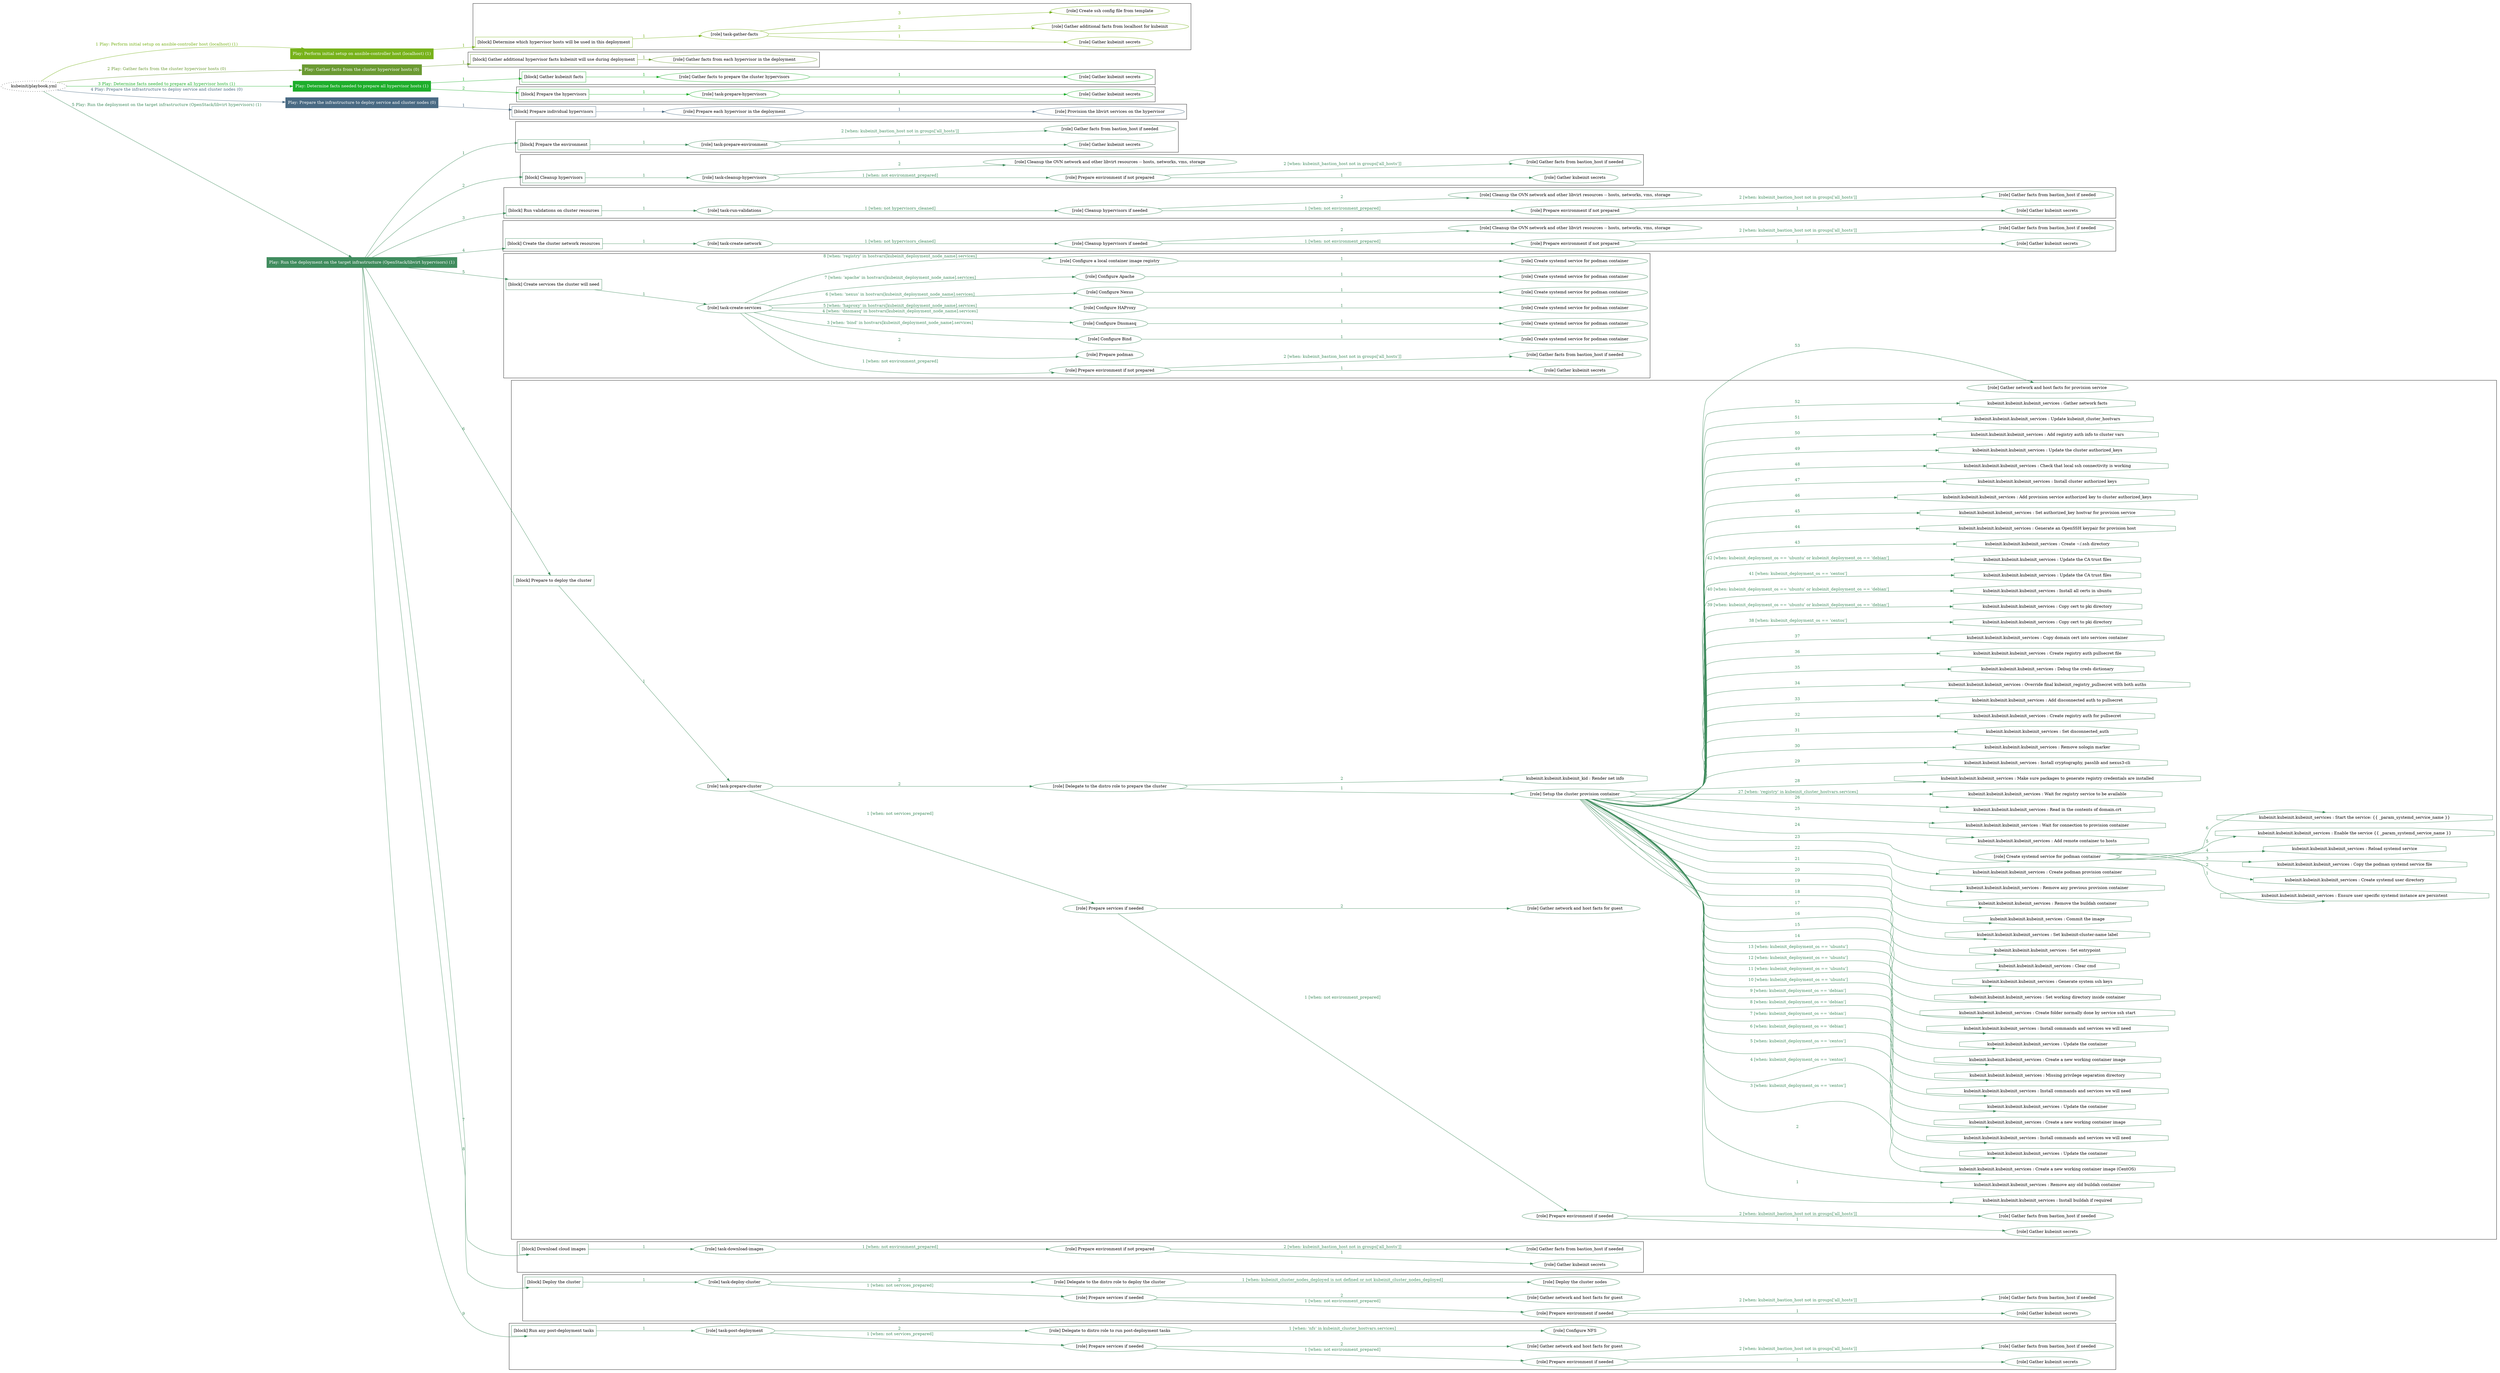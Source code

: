 digraph {
	graph [concentrate=true ordering=in rankdir=LR ratio=fill]
	edge [esep=5 sep=10]
	"kubeinit/playbook.yml" [URL="/home/runner/work/kubeinit/kubeinit/kubeinit/playbook.yml" id=playbook_c0928e7a style=dotted]
	"kubeinit/playbook.yml" -> play_9f238b02 [label="1 Play: Perform initial setup on ansible-controller host (localhost) (1)" color="#77b21a" fontcolor="#77b21a" id=edge_play_9f238b02 labeltooltip="1 Play: Perform initial setup on ansible-controller host (localhost) (1)" tooltip="1 Play: Perform initial setup on ansible-controller host (localhost) (1)"]
	subgraph "Play: Perform initial setup on ansible-controller host (localhost) (1)" {
		play_9f238b02 [label="Play: Perform initial setup on ansible-controller host (localhost) (1)" URL="/home/runner/work/kubeinit/kubeinit/kubeinit/playbook.yml" color="#77b21a" fontcolor="#ffffff" id=play_9f238b02 shape=box style=filled tooltip=localhost]
		play_9f238b02 -> block_a9861a53 [label=1 color="#77b21a" fontcolor="#77b21a" id=edge_block_a9861a53 labeltooltip=1 tooltip=1]
		subgraph cluster_block_a9861a53 {
			block_a9861a53 [label="[block] Determine which hypervisor hosts will be used in this deployment" URL="/home/runner/work/kubeinit/kubeinit/kubeinit/playbook.yml" color="#77b21a" id=block_a9861a53 labeltooltip="Determine which hypervisor hosts will be used in this deployment" shape=box tooltip="Determine which hypervisor hosts will be used in this deployment"]
			block_a9861a53 -> role_5e808f21 [label="1 " color="#77b21a" fontcolor="#77b21a" id=edge_role_5e808f21 labeltooltip="1 " tooltip="1 "]
			subgraph "task-gather-facts" {
				role_5e808f21 [label="[role] task-gather-facts" URL="/home/runner/work/kubeinit/kubeinit/kubeinit/playbook.yml" color="#77b21a" id=role_5e808f21 tooltip="task-gather-facts"]
				role_5e808f21 -> role_816ab87a [label="1 " color="#77b21a" fontcolor="#77b21a" id=edge_role_816ab87a labeltooltip="1 " tooltip="1 "]
				subgraph "Gather kubeinit secrets" {
					role_816ab87a [label="[role] Gather kubeinit secrets" URL="/home/runner/.ansible/collections/ansible_collections/kubeinit/kubeinit/roles/kubeinit_prepare/tasks/build_hypervisors_group.yml" color="#77b21a" id=role_816ab87a tooltip="Gather kubeinit secrets"]
				}
				role_5e808f21 -> role_aa5d1228 [label="2 " color="#77b21a" fontcolor="#77b21a" id=edge_role_aa5d1228 labeltooltip="2 " tooltip="2 "]
				subgraph "Gather additional facts from localhost for kubeinit" {
					role_aa5d1228 [label="[role] Gather additional facts from localhost for kubeinit" URL="/home/runner/.ansible/collections/ansible_collections/kubeinit/kubeinit/roles/kubeinit_prepare/tasks/build_hypervisors_group.yml" color="#77b21a" id=role_aa5d1228 tooltip="Gather additional facts from localhost for kubeinit"]
				}
				role_5e808f21 -> role_a9270db0 [label="3 " color="#77b21a" fontcolor="#77b21a" id=edge_role_a9270db0 labeltooltip="3 " tooltip="3 "]
				subgraph "Create ssh config file from template" {
					role_a9270db0 [label="[role] Create ssh config file from template" URL="/home/runner/.ansible/collections/ansible_collections/kubeinit/kubeinit/roles/kubeinit_prepare/tasks/build_hypervisors_group.yml" color="#77b21a" id=role_a9270db0 tooltip="Create ssh config file from template"]
				}
			}
		}
	}
	"kubeinit/playbook.yml" -> play_9981b2f1 [label="2 Play: Gather facts from the cluster hypervisor hosts (0)" color="#6b9a32" fontcolor="#6b9a32" id=edge_play_9981b2f1 labeltooltip="2 Play: Gather facts from the cluster hypervisor hosts (0)" tooltip="2 Play: Gather facts from the cluster hypervisor hosts (0)"]
	subgraph "Play: Gather facts from the cluster hypervisor hosts (0)" {
		play_9981b2f1 [label="Play: Gather facts from the cluster hypervisor hosts (0)" URL="/home/runner/work/kubeinit/kubeinit/kubeinit/playbook.yml" color="#6b9a32" fontcolor="#ffffff" id=play_9981b2f1 shape=box style=filled tooltip="Play: Gather facts from the cluster hypervisor hosts (0)"]
		play_9981b2f1 -> block_9e4c0d64 [label=1 color="#6b9a32" fontcolor="#6b9a32" id=edge_block_9e4c0d64 labeltooltip=1 tooltip=1]
		subgraph cluster_block_9e4c0d64 {
			block_9e4c0d64 [label="[block] Gather additional hypervisor facts kubeinit will use during deployment" URL="/home/runner/work/kubeinit/kubeinit/kubeinit/playbook.yml" color="#6b9a32" id=block_9e4c0d64 labeltooltip="Gather additional hypervisor facts kubeinit will use during deployment" shape=box tooltip="Gather additional hypervisor facts kubeinit will use during deployment"]
			block_9e4c0d64 -> role_23e42808 [label="1 " color="#6b9a32" fontcolor="#6b9a32" id=edge_role_23e42808 labeltooltip="1 " tooltip="1 "]
			subgraph "Gather facts from each hypervisor in the deployment" {
				role_23e42808 [label="[role] Gather facts from each hypervisor in the deployment" URL="/home/runner/work/kubeinit/kubeinit/kubeinit/playbook.yml" color="#6b9a32" id=role_23e42808 tooltip="Gather facts from each hypervisor in the deployment"]
			}
		}
	}
	"kubeinit/playbook.yml" -> play_de794f3f [label="3 Play: Determine facts needed to prepare all hypervisor hosts (1)" color="#1eae2b" fontcolor="#1eae2b" id=edge_play_de794f3f labeltooltip="3 Play: Determine facts needed to prepare all hypervisor hosts (1)" tooltip="3 Play: Determine facts needed to prepare all hypervisor hosts (1)"]
	subgraph "Play: Determine facts needed to prepare all hypervisor hosts (1)" {
		play_de794f3f [label="Play: Determine facts needed to prepare all hypervisor hosts (1)" URL="/home/runner/work/kubeinit/kubeinit/kubeinit/playbook.yml" color="#1eae2b" fontcolor="#ffffff" id=play_de794f3f shape=box style=filled tooltip=localhost]
		play_de794f3f -> block_7bb5cc83 [label=1 color="#1eae2b" fontcolor="#1eae2b" id=edge_block_7bb5cc83 labeltooltip=1 tooltip=1]
		subgraph cluster_block_7bb5cc83 {
			block_7bb5cc83 [label="[block] Gather kubeinit facts" URL="/home/runner/work/kubeinit/kubeinit/kubeinit/playbook.yml" color="#1eae2b" id=block_7bb5cc83 labeltooltip="Gather kubeinit facts" shape=box tooltip="Gather kubeinit facts"]
			block_7bb5cc83 -> role_773766ac [label="1 " color="#1eae2b" fontcolor="#1eae2b" id=edge_role_773766ac labeltooltip="1 " tooltip="1 "]
			subgraph "Gather facts to prepare the cluster hypervisors" {
				role_773766ac [label="[role] Gather facts to prepare the cluster hypervisors" URL="/home/runner/work/kubeinit/kubeinit/kubeinit/playbook.yml" color="#1eae2b" id=role_773766ac tooltip="Gather facts to prepare the cluster hypervisors"]
				role_773766ac -> role_1e4fd7b8 [label="1 " color="#1eae2b" fontcolor="#1eae2b" id=edge_role_1e4fd7b8 labeltooltip="1 " tooltip="1 "]
				subgraph "Gather kubeinit secrets" {
					role_1e4fd7b8 [label="[role] Gather kubeinit secrets" URL="/home/runner/.ansible/collections/ansible_collections/kubeinit/kubeinit/roles/kubeinit_prepare/tasks/gather_kubeinit_facts.yml" color="#1eae2b" id=role_1e4fd7b8 tooltip="Gather kubeinit secrets"]
				}
			}
		}
		play_de794f3f -> block_1e959582 [label=2 color="#1eae2b" fontcolor="#1eae2b" id=edge_block_1e959582 labeltooltip=2 tooltip=2]
		subgraph cluster_block_1e959582 {
			block_1e959582 [label="[block] Prepare the hypervisors" URL="/home/runner/work/kubeinit/kubeinit/kubeinit/playbook.yml" color="#1eae2b" id=block_1e959582 labeltooltip="Prepare the hypervisors" shape=box tooltip="Prepare the hypervisors"]
			block_1e959582 -> role_26b08b87 [label="1 " color="#1eae2b" fontcolor="#1eae2b" id=edge_role_26b08b87 labeltooltip="1 " tooltip="1 "]
			subgraph "task-prepare-hypervisors" {
				role_26b08b87 [label="[role] task-prepare-hypervisors" URL="/home/runner/work/kubeinit/kubeinit/kubeinit/playbook.yml" color="#1eae2b" id=role_26b08b87 tooltip="task-prepare-hypervisors"]
				role_26b08b87 -> role_fa3dbc3f [label="1 " color="#1eae2b" fontcolor="#1eae2b" id=edge_role_fa3dbc3f labeltooltip="1 " tooltip="1 "]
				subgraph "Gather kubeinit secrets" {
					role_fa3dbc3f [label="[role] Gather kubeinit secrets" URL="/home/runner/.ansible/collections/ansible_collections/kubeinit/kubeinit/roles/kubeinit_prepare/tasks/gather_kubeinit_facts.yml" color="#1eae2b" id=role_fa3dbc3f tooltip="Gather kubeinit secrets"]
				}
			}
		}
	}
	"kubeinit/playbook.yml" -> play_47ad45a5 [label="4 Play: Prepare the infrastructure to deploy service and cluster nodes (0)" color="#496a83" fontcolor="#496a83" id=edge_play_47ad45a5 labeltooltip="4 Play: Prepare the infrastructure to deploy service and cluster nodes (0)" tooltip="4 Play: Prepare the infrastructure to deploy service and cluster nodes (0)"]
	subgraph "Play: Prepare the infrastructure to deploy service and cluster nodes (0)" {
		play_47ad45a5 [label="Play: Prepare the infrastructure to deploy service and cluster nodes (0)" URL="/home/runner/work/kubeinit/kubeinit/kubeinit/playbook.yml" color="#496a83" fontcolor="#ffffff" id=play_47ad45a5 shape=box style=filled tooltip="Play: Prepare the infrastructure to deploy service and cluster nodes (0)"]
		play_47ad45a5 -> block_f97987b4 [label=1 color="#496a83" fontcolor="#496a83" id=edge_block_f97987b4 labeltooltip=1 tooltip=1]
		subgraph cluster_block_f97987b4 {
			block_f97987b4 [label="[block] Prepare individual hypervisors" URL="/home/runner/work/kubeinit/kubeinit/kubeinit/playbook.yml" color="#496a83" id=block_f97987b4 labeltooltip="Prepare individual hypervisors" shape=box tooltip="Prepare individual hypervisors"]
			block_f97987b4 -> role_d303b0f2 [label="1 " color="#496a83" fontcolor="#496a83" id=edge_role_d303b0f2 labeltooltip="1 " tooltip="1 "]
			subgraph "Prepare each hypervisor in the deployment" {
				role_d303b0f2 [label="[role] Prepare each hypervisor in the deployment" URL="/home/runner/work/kubeinit/kubeinit/kubeinit/playbook.yml" color="#496a83" id=role_d303b0f2 tooltip="Prepare each hypervisor in the deployment"]
				role_d303b0f2 -> role_db3fbdf4 [label="1 " color="#496a83" fontcolor="#496a83" id=edge_role_db3fbdf4 labeltooltip="1 " tooltip="1 "]
				subgraph "Provision the libvirt services on the hypervisor" {
					role_db3fbdf4 [label="[role] Provision the libvirt services on the hypervisor" URL="/home/runner/.ansible/collections/ansible_collections/kubeinit/kubeinit/roles/kubeinit_prepare/tasks/prepare_hypervisor.yml" color="#496a83" id=role_db3fbdf4 tooltip="Provision the libvirt services on the hypervisor"]
				}
			}
		}
	}
	"kubeinit/playbook.yml" -> play_ebbc7b6b [label="5 Play: Run the deployment on the target infrastructure (OpenStack/libvirt hypervisors) (1)" color="#408c5e" fontcolor="#408c5e" id=edge_play_ebbc7b6b labeltooltip="5 Play: Run the deployment on the target infrastructure (OpenStack/libvirt hypervisors) (1)" tooltip="5 Play: Run the deployment on the target infrastructure (OpenStack/libvirt hypervisors) (1)"]
	subgraph "Play: Run the deployment on the target infrastructure (OpenStack/libvirt hypervisors) (1)" {
		play_ebbc7b6b [label="Play: Run the deployment on the target infrastructure (OpenStack/libvirt hypervisors) (1)" URL="/home/runner/work/kubeinit/kubeinit/kubeinit/playbook.yml" color="#408c5e" fontcolor="#ffffff" id=play_ebbc7b6b shape=box style=filled tooltip=localhost]
		play_ebbc7b6b -> block_b6e1d026 [label=1 color="#408c5e" fontcolor="#408c5e" id=edge_block_b6e1d026 labeltooltip=1 tooltip=1]
		subgraph cluster_block_b6e1d026 {
			block_b6e1d026 [label="[block] Prepare the environment" URL="/home/runner/work/kubeinit/kubeinit/kubeinit/playbook.yml" color="#408c5e" id=block_b6e1d026 labeltooltip="Prepare the environment" shape=box tooltip="Prepare the environment"]
			block_b6e1d026 -> role_a47d5aa4 [label="1 " color="#408c5e" fontcolor="#408c5e" id=edge_role_a47d5aa4 labeltooltip="1 " tooltip="1 "]
			subgraph "task-prepare-environment" {
				role_a47d5aa4 [label="[role] task-prepare-environment" URL="/home/runner/work/kubeinit/kubeinit/kubeinit/playbook.yml" color="#408c5e" id=role_a47d5aa4 tooltip="task-prepare-environment"]
				role_a47d5aa4 -> role_a2dee535 [label="1 " color="#408c5e" fontcolor="#408c5e" id=edge_role_a2dee535 labeltooltip="1 " tooltip="1 "]
				subgraph "Gather kubeinit secrets" {
					role_a2dee535 [label="[role] Gather kubeinit secrets" URL="/home/runner/.ansible/collections/ansible_collections/kubeinit/kubeinit/roles/kubeinit_prepare/tasks/gather_kubeinit_facts.yml" color="#408c5e" id=role_a2dee535 tooltip="Gather kubeinit secrets"]
				}
				role_a47d5aa4 -> role_b8ba14f0 [label="2 [when: kubeinit_bastion_host not in groups['all_hosts']]" color="#408c5e" fontcolor="#408c5e" id=edge_role_b8ba14f0 labeltooltip="2 [when: kubeinit_bastion_host not in groups['all_hosts']]" tooltip="2 [when: kubeinit_bastion_host not in groups['all_hosts']]"]
				subgraph "Gather facts from bastion_host if needed" {
					role_b8ba14f0 [label="[role] Gather facts from bastion_host if needed" URL="/home/runner/.ansible/collections/ansible_collections/kubeinit/kubeinit/roles/kubeinit_prepare/tasks/main.yml" color="#408c5e" id=role_b8ba14f0 tooltip="Gather facts from bastion_host if needed"]
				}
			}
		}
		play_ebbc7b6b -> block_d1594278 [label=2 color="#408c5e" fontcolor="#408c5e" id=edge_block_d1594278 labeltooltip=2 tooltip=2]
		subgraph cluster_block_d1594278 {
			block_d1594278 [label="[block] Cleanup hypervisors" URL="/home/runner/work/kubeinit/kubeinit/kubeinit/playbook.yml" color="#408c5e" id=block_d1594278 labeltooltip="Cleanup hypervisors" shape=box tooltip="Cleanup hypervisors"]
			block_d1594278 -> role_da6795ad [label="1 " color="#408c5e" fontcolor="#408c5e" id=edge_role_da6795ad labeltooltip="1 " tooltip="1 "]
			subgraph "task-cleanup-hypervisors" {
				role_da6795ad [label="[role] task-cleanup-hypervisors" URL="/home/runner/work/kubeinit/kubeinit/kubeinit/playbook.yml" color="#408c5e" id=role_da6795ad tooltip="task-cleanup-hypervisors"]
				role_da6795ad -> role_707eab2a [label="1 [when: not environment_prepared]" color="#408c5e" fontcolor="#408c5e" id=edge_role_707eab2a labeltooltip="1 [when: not environment_prepared]" tooltip="1 [when: not environment_prepared]"]
				subgraph "Prepare environment if not prepared" {
					role_707eab2a [label="[role] Prepare environment if not prepared" URL="/home/runner/.ansible/collections/ansible_collections/kubeinit/kubeinit/roles/kubeinit_libvirt/tasks/cleanup_hypervisors.yml" color="#408c5e" id=role_707eab2a tooltip="Prepare environment if not prepared"]
					role_707eab2a -> role_38536c6a [label="1 " color="#408c5e" fontcolor="#408c5e" id=edge_role_38536c6a labeltooltip="1 " tooltip="1 "]
					subgraph "Gather kubeinit secrets" {
						role_38536c6a [label="[role] Gather kubeinit secrets" URL="/home/runner/.ansible/collections/ansible_collections/kubeinit/kubeinit/roles/kubeinit_prepare/tasks/gather_kubeinit_facts.yml" color="#408c5e" id=role_38536c6a tooltip="Gather kubeinit secrets"]
					}
					role_707eab2a -> role_38340028 [label="2 [when: kubeinit_bastion_host not in groups['all_hosts']]" color="#408c5e" fontcolor="#408c5e" id=edge_role_38340028 labeltooltip="2 [when: kubeinit_bastion_host not in groups['all_hosts']]" tooltip="2 [when: kubeinit_bastion_host not in groups['all_hosts']]"]
					subgraph "Gather facts from bastion_host if needed" {
						role_38340028 [label="[role] Gather facts from bastion_host if needed" URL="/home/runner/.ansible/collections/ansible_collections/kubeinit/kubeinit/roles/kubeinit_prepare/tasks/main.yml" color="#408c5e" id=role_38340028 tooltip="Gather facts from bastion_host if needed"]
					}
				}
				role_da6795ad -> role_53098fe9 [label="2 " color="#408c5e" fontcolor="#408c5e" id=edge_role_53098fe9 labeltooltip="2 " tooltip="2 "]
				subgraph "Cleanup the OVN network and other libvirt resources -- hosts, networks, vms, storage" {
					role_53098fe9 [label="[role] Cleanup the OVN network and other libvirt resources -- hosts, networks, vms, storage" URL="/home/runner/.ansible/collections/ansible_collections/kubeinit/kubeinit/roles/kubeinit_libvirt/tasks/cleanup_hypervisors.yml" color="#408c5e" id=role_53098fe9 tooltip="Cleanup the OVN network and other libvirt resources -- hosts, networks, vms, storage"]
				}
			}
		}
		play_ebbc7b6b -> block_b01eef81 [label=3 color="#408c5e" fontcolor="#408c5e" id=edge_block_b01eef81 labeltooltip=3 tooltip=3]
		subgraph cluster_block_b01eef81 {
			block_b01eef81 [label="[block] Run validations on cluster resources" URL="/home/runner/work/kubeinit/kubeinit/kubeinit/playbook.yml" color="#408c5e" id=block_b01eef81 labeltooltip="Run validations on cluster resources" shape=box tooltip="Run validations on cluster resources"]
			block_b01eef81 -> role_c5334eb8 [label="1 " color="#408c5e" fontcolor="#408c5e" id=edge_role_c5334eb8 labeltooltip="1 " tooltip="1 "]
			subgraph "task-run-validations" {
				role_c5334eb8 [label="[role] task-run-validations" URL="/home/runner/work/kubeinit/kubeinit/kubeinit/playbook.yml" color="#408c5e" id=role_c5334eb8 tooltip="task-run-validations"]
				role_c5334eb8 -> role_c57c2b7e [label="1 [when: not hypervisors_cleaned]" color="#408c5e" fontcolor="#408c5e" id=edge_role_c57c2b7e labeltooltip="1 [when: not hypervisors_cleaned]" tooltip="1 [when: not hypervisors_cleaned]"]
				subgraph "Cleanup hypervisors if needed" {
					role_c57c2b7e [label="[role] Cleanup hypervisors if needed" URL="/home/runner/.ansible/collections/ansible_collections/kubeinit/kubeinit/roles/kubeinit_validations/tasks/main.yml" color="#408c5e" id=role_c57c2b7e tooltip="Cleanup hypervisors if needed"]
					role_c57c2b7e -> role_a3ae6f35 [label="1 [when: not environment_prepared]" color="#408c5e" fontcolor="#408c5e" id=edge_role_a3ae6f35 labeltooltip="1 [when: not environment_prepared]" tooltip="1 [when: not environment_prepared]"]
					subgraph "Prepare environment if not prepared" {
						role_a3ae6f35 [label="[role] Prepare environment if not prepared" URL="/home/runner/.ansible/collections/ansible_collections/kubeinit/kubeinit/roles/kubeinit_libvirt/tasks/cleanup_hypervisors.yml" color="#408c5e" id=role_a3ae6f35 tooltip="Prepare environment if not prepared"]
						role_a3ae6f35 -> role_612635a1 [label="1 " color="#408c5e" fontcolor="#408c5e" id=edge_role_612635a1 labeltooltip="1 " tooltip="1 "]
						subgraph "Gather kubeinit secrets" {
							role_612635a1 [label="[role] Gather kubeinit secrets" URL="/home/runner/.ansible/collections/ansible_collections/kubeinit/kubeinit/roles/kubeinit_prepare/tasks/gather_kubeinit_facts.yml" color="#408c5e" id=role_612635a1 tooltip="Gather kubeinit secrets"]
						}
						role_a3ae6f35 -> role_04d77d65 [label="2 [when: kubeinit_bastion_host not in groups['all_hosts']]" color="#408c5e" fontcolor="#408c5e" id=edge_role_04d77d65 labeltooltip="2 [when: kubeinit_bastion_host not in groups['all_hosts']]" tooltip="2 [when: kubeinit_bastion_host not in groups['all_hosts']]"]
						subgraph "Gather facts from bastion_host if needed" {
							role_04d77d65 [label="[role] Gather facts from bastion_host if needed" URL="/home/runner/.ansible/collections/ansible_collections/kubeinit/kubeinit/roles/kubeinit_prepare/tasks/main.yml" color="#408c5e" id=role_04d77d65 tooltip="Gather facts from bastion_host if needed"]
						}
					}
					role_c57c2b7e -> role_d37826e7 [label="2 " color="#408c5e" fontcolor="#408c5e" id=edge_role_d37826e7 labeltooltip="2 " tooltip="2 "]
					subgraph "Cleanup the OVN network and other libvirt resources -- hosts, networks, vms, storage" {
						role_d37826e7 [label="[role] Cleanup the OVN network and other libvirt resources -- hosts, networks, vms, storage" URL="/home/runner/.ansible/collections/ansible_collections/kubeinit/kubeinit/roles/kubeinit_libvirt/tasks/cleanup_hypervisors.yml" color="#408c5e" id=role_d37826e7 tooltip="Cleanup the OVN network and other libvirt resources -- hosts, networks, vms, storage"]
					}
				}
			}
		}
		play_ebbc7b6b -> block_da307e08 [label=4 color="#408c5e" fontcolor="#408c5e" id=edge_block_da307e08 labeltooltip=4 tooltip=4]
		subgraph cluster_block_da307e08 {
			block_da307e08 [label="[block] Create the cluster network resources" URL="/home/runner/work/kubeinit/kubeinit/kubeinit/playbook.yml" color="#408c5e" id=block_da307e08 labeltooltip="Create the cluster network resources" shape=box tooltip="Create the cluster network resources"]
			block_da307e08 -> role_c14ba591 [label="1 " color="#408c5e" fontcolor="#408c5e" id=edge_role_c14ba591 labeltooltip="1 " tooltip="1 "]
			subgraph "task-create-network" {
				role_c14ba591 [label="[role] task-create-network" URL="/home/runner/work/kubeinit/kubeinit/kubeinit/playbook.yml" color="#408c5e" id=role_c14ba591 tooltip="task-create-network"]
				role_c14ba591 -> role_84dabd93 [label="1 [when: not hypervisors_cleaned]" color="#408c5e" fontcolor="#408c5e" id=edge_role_84dabd93 labeltooltip="1 [when: not hypervisors_cleaned]" tooltip="1 [when: not hypervisors_cleaned]"]
				subgraph "Cleanup hypervisors if needed" {
					role_84dabd93 [label="[role] Cleanup hypervisors if needed" URL="/home/runner/.ansible/collections/ansible_collections/kubeinit/kubeinit/roles/kubeinit_libvirt/tasks/create_network.yml" color="#408c5e" id=role_84dabd93 tooltip="Cleanup hypervisors if needed"]
					role_84dabd93 -> role_fd7c25ea [label="1 [when: not environment_prepared]" color="#408c5e" fontcolor="#408c5e" id=edge_role_fd7c25ea labeltooltip="1 [when: not environment_prepared]" tooltip="1 [when: not environment_prepared]"]
					subgraph "Prepare environment if not prepared" {
						role_fd7c25ea [label="[role] Prepare environment if not prepared" URL="/home/runner/.ansible/collections/ansible_collections/kubeinit/kubeinit/roles/kubeinit_libvirt/tasks/cleanup_hypervisors.yml" color="#408c5e" id=role_fd7c25ea tooltip="Prepare environment if not prepared"]
						role_fd7c25ea -> role_b3c51cc9 [label="1 " color="#408c5e" fontcolor="#408c5e" id=edge_role_b3c51cc9 labeltooltip="1 " tooltip="1 "]
						subgraph "Gather kubeinit secrets" {
							role_b3c51cc9 [label="[role] Gather kubeinit secrets" URL="/home/runner/.ansible/collections/ansible_collections/kubeinit/kubeinit/roles/kubeinit_prepare/tasks/gather_kubeinit_facts.yml" color="#408c5e" id=role_b3c51cc9 tooltip="Gather kubeinit secrets"]
						}
						role_fd7c25ea -> role_48658b3e [label="2 [when: kubeinit_bastion_host not in groups['all_hosts']]" color="#408c5e" fontcolor="#408c5e" id=edge_role_48658b3e labeltooltip="2 [when: kubeinit_bastion_host not in groups['all_hosts']]" tooltip="2 [when: kubeinit_bastion_host not in groups['all_hosts']]"]
						subgraph "Gather facts from bastion_host if needed" {
							role_48658b3e [label="[role] Gather facts from bastion_host if needed" URL="/home/runner/.ansible/collections/ansible_collections/kubeinit/kubeinit/roles/kubeinit_prepare/tasks/main.yml" color="#408c5e" id=role_48658b3e tooltip="Gather facts from bastion_host if needed"]
						}
					}
					role_84dabd93 -> role_e2770956 [label="2 " color="#408c5e" fontcolor="#408c5e" id=edge_role_e2770956 labeltooltip="2 " tooltip="2 "]
					subgraph "Cleanup the OVN network and other libvirt resources -- hosts, networks, vms, storage" {
						role_e2770956 [label="[role] Cleanup the OVN network and other libvirt resources -- hosts, networks, vms, storage" URL="/home/runner/.ansible/collections/ansible_collections/kubeinit/kubeinit/roles/kubeinit_libvirt/tasks/cleanup_hypervisors.yml" color="#408c5e" id=role_e2770956 tooltip="Cleanup the OVN network and other libvirt resources -- hosts, networks, vms, storage"]
					}
				}
			}
		}
		play_ebbc7b6b -> block_838efcac [label=5 color="#408c5e" fontcolor="#408c5e" id=edge_block_838efcac labeltooltip=5 tooltip=5]
		subgraph cluster_block_838efcac {
			block_838efcac [label="[block] Create services the cluster will need" URL="/home/runner/work/kubeinit/kubeinit/kubeinit/playbook.yml" color="#408c5e" id=block_838efcac labeltooltip="Create services the cluster will need" shape=box tooltip="Create services the cluster will need"]
			block_838efcac -> role_75a96d3a [label="1 " color="#408c5e" fontcolor="#408c5e" id=edge_role_75a96d3a labeltooltip="1 " tooltip="1 "]
			subgraph "task-create-services" {
				role_75a96d3a [label="[role] task-create-services" URL="/home/runner/work/kubeinit/kubeinit/kubeinit/playbook.yml" color="#408c5e" id=role_75a96d3a tooltip="task-create-services"]
				role_75a96d3a -> role_f0a4274e [label="1 [when: not environment_prepared]" color="#408c5e" fontcolor="#408c5e" id=edge_role_f0a4274e labeltooltip="1 [when: not environment_prepared]" tooltip="1 [when: not environment_prepared]"]
				subgraph "Prepare environment if not prepared" {
					role_f0a4274e [label="[role] Prepare environment if not prepared" URL="/home/runner/.ansible/collections/ansible_collections/kubeinit/kubeinit/roles/kubeinit_services/tasks/main.yml" color="#408c5e" id=role_f0a4274e tooltip="Prepare environment if not prepared"]
					role_f0a4274e -> role_56ca734c [label="1 " color="#408c5e" fontcolor="#408c5e" id=edge_role_56ca734c labeltooltip="1 " tooltip="1 "]
					subgraph "Gather kubeinit secrets" {
						role_56ca734c [label="[role] Gather kubeinit secrets" URL="/home/runner/.ansible/collections/ansible_collections/kubeinit/kubeinit/roles/kubeinit_prepare/tasks/gather_kubeinit_facts.yml" color="#408c5e" id=role_56ca734c tooltip="Gather kubeinit secrets"]
					}
					role_f0a4274e -> role_7e23a043 [label="2 [when: kubeinit_bastion_host not in groups['all_hosts']]" color="#408c5e" fontcolor="#408c5e" id=edge_role_7e23a043 labeltooltip="2 [when: kubeinit_bastion_host not in groups['all_hosts']]" tooltip="2 [when: kubeinit_bastion_host not in groups['all_hosts']]"]
					subgraph "Gather facts from bastion_host if needed" {
						role_7e23a043 [label="[role] Gather facts from bastion_host if needed" URL="/home/runner/.ansible/collections/ansible_collections/kubeinit/kubeinit/roles/kubeinit_prepare/tasks/main.yml" color="#408c5e" id=role_7e23a043 tooltip="Gather facts from bastion_host if needed"]
					}
				}
				role_75a96d3a -> role_fb98a3cc [label="2 " color="#408c5e" fontcolor="#408c5e" id=edge_role_fb98a3cc labeltooltip="2 " tooltip="2 "]
				subgraph "Prepare podman" {
					role_fb98a3cc [label="[role] Prepare podman" URL="/home/runner/.ansible/collections/ansible_collections/kubeinit/kubeinit/roles/kubeinit_services/tasks/00_create_service_pod.yml" color="#408c5e" id=role_fb98a3cc tooltip="Prepare podman"]
				}
				role_75a96d3a -> role_cb5b5705 [label="3 [when: 'bind' in hostvars[kubeinit_deployment_node_name].services]" color="#408c5e" fontcolor="#408c5e" id=edge_role_cb5b5705 labeltooltip="3 [when: 'bind' in hostvars[kubeinit_deployment_node_name].services]" tooltip="3 [when: 'bind' in hostvars[kubeinit_deployment_node_name].services]"]
				subgraph "Configure Bind" {
					role_cb5b5705 [label="[role] Configure Bind" URL="/home/runner/.ansible/collections/ansible_collections/kubeinit/kubeinit/roles/kubeinit_services/tasks/start_services_containers.yml" color="#408c5e" id=role_cb5b5705 tooltip="Configure Bind"]
					role_cb5b5705 -> role_46d4ab8c [label="1 " color="#408c5e" fontcolor="#408c5e" id=edge_role_46d4ab8c labeltooltip="1 " tooltip="1 "]
					subgraph "Create systemd service for podman container" {
						role_46d4ab8c [label="[role] Create systemd service for podman container" URL="/home/runner/.ansible/collections/ansible_collections/kubeinit/kubeinit/roles/kubeinit_bind/tasks/main.yml" color="#408c5e" id=role_46d4ab8c tooltip="Create systemd service for podman container"]
					}
				}
				role_75a96d3a -> role_a6e1af90 [label="4 [when: 'dnsmasq' in hostvars[kubeinit_deployment_node_name].services]" color="#408c5e" fontcolor="#408c5e" id=edge_role_a6e1af90 labeltooltip="4 [when: 'dnsmasq' in hostvars[kubeinit_deployment_node_name].services]" tooltip="4 [when: 'dnsmasq' in hostvars[kubeinit_deployment_node_name].services]"]
				subgraph "Configure Dnsmasq" {
					role_a6e1af90 [label="[role] Configure Dnsmasq" URL="/home/runner/.ansible/collections/ansible_collections/kubeinit/kubeinit/roles/kubeinit_services/tasks/start_services_containers.yml" color="#408c5e" id=role_a6e1af90 tooltip="Configure Dnsmasq"]
					role_a6e1af90 -> role_1263e30a [label="1 " color="#408c5e" fontcolor="#408c5e" id=edge_role_1263e30a labeltooltip="1 " tooltip="1 "]
					subgraph "Create systemd service for podman container" {
						role_1263e30a [label="[role] Create systemd service for podman container" URL="/home/runner/.ansible/collections/ansible_collections/kubeinit/kubeinit/roles/kubeinit_dnsmasq/tasks/main.yml" color="#408c5e" id=role_1263e30a tooltip="Create systemd service for podman container"]
					}
				}
				role_75a96d3a -> role_b66f91cd [label="5 [when: 'haproxy' in hostvars[kubeinit_deployment_node_name].services]" color="#408c5e" fontcolor="#408c5e" id=edge_role_b66f91cd labeltooltip="5 [when: 'haproxy' in hostvars[kubeinit_deployment_node_name].services]" tooltip="5 [when: 'haproxy' in hostvars[kubeinit_deployment_node_name].services]"]
				subgraph "Configure HAProxy" {
					role_b66f91cd [label="[role] Configure HAProxy" URL="/home/runner/.ansible/collections/ansible_collections/kubeinit/kubeinit/roles/kubeinit_services/tasks/start_services_containers.yml" color="#408c5e" id=role_b66f91cd tooltip="Configure HAProxy"]
					role_b66f91cd -> role_3932195f [label="1 " color="#408c5e" fontcolor="#408c5e" id=edge_role_3932195f labeltooltip="1 " tooltip="1 "]
					subgraph "Create systemd service for podman container" {
						role_3932195f [label="[role] Create systemd service for podman container" URL="/home/runner/.ansible/collections/ansible_collections/kubeinit/kubeinit/roles/kubeinit_haproxy/tasks/main.yml" color="#408c5e" id=role_3932195f tooltip="Create systemd service for podman container"]
					}
				}
				role_75a96d3a -> role_4727c871 [label="6 [when: 'nexus' in hostvars[kubeinit_deployment_node_name].services]" color="#408c5e" fontcolor="#408c5e" id=edge_role_4727c871 labeltooltip="6 [when: 'nexus' in hostvars[kubeinit_deployment_node_name].services]" tooltip="6 [when: 'nexus' in hostvars[kubeinit_deployment_node_name].services]"]
				subgraph "Configure Nexus" {
					role_4727c871 [label="[role] Configure Nexus" URL="/home/runner/.ansible/collections/ansible_collections/kubeinit/kubeinit/roles/kubeinit_services/tasks/start_services_containers.yml" color="#408c5e" id=role_4727c871 tooltip="Configure Nexus"]
					role_4727c871 -> role_b68118e4 [label="1 " color="#408c5e" fontcolor="#408c5e" id=edge_role_b68118e4 labeltooltip="1 " tooltip="1 "]
					subgraph "Create systemd service for podman container" {
						role_b68118e4 [label="[role] Create systemd service for podman container" URL="/home/runner/.ansible/collections/ansible_collections/kubeinit/kubeinit/roles/kubeinit_nexus/tasks/main.yml" color="#408c5e" id=role_b68118e4 tooltip="Create systemd service for podman container"]
					}
				}
				role_75a96d3a -> role_f318b622 [label="7 [when: 'apache' in hostvars[kubeinit_deployment_node_name].services]" color="#408c5e" fontcolor="#408c5e" id=edge_role_f318b622 labeltooltip="7 [when: 'apache' in hostvars[kubeinit_deployment_node_name].services]" tooltip="7 [when: 'apache' in hostvars[kubeinit_deployment_node_name].services]"]
				subgraph "Configure Apache" {
					role_f318b622 [label="[role] Configure Apache" URL="/home/runner/.ansible/collections/ansible_collections/kubeinit/kubeinit/roles/kubeinit_services/tasks/start_services_containers.yml" color="#408c5e" id=role_f318b622 tooltip="Configure Apache"]
					role_f318b622 -> role_7129e487 [label="1 " color="#408c5e" fontcolor="#408c5e" id=edge_role_7129e487 labeltooltip="1 " tooltip="1 "]
					subgraph "Create systemd service for podman container" {
						role_7129e487 [label="[role] Create systemd service for podman container" URL="/home/runner/.ansible/collections/ansible_collections/kubeinit/kubeinit/roles/kubeinit_apache/tasks/main.yml" color="#408c5e" id=role_7129e487 tooltip="Create systemd service for podman container"]
					}
				}
				role_75a96d3a -> role_22ab9e4e [label="8 [when: 'registry' in hostvars[kubeinit_deployment_node_name].services]" color="#408c5e" fontcolor="#408c5e" id=edge_role_22ab9e4e labeltooltip="8 [when: 'registry' in hostvars[kubeinit_deployment_node_name].services]" tooltip="8 [when: 'registry' in hostvars[kubeinit_deployment_node_name].services]"]
				subgraph "Configure a local container image registry" {
					role_22ab9e4e [label="[role] Configure a local container image registry" URL="/home/runner/.ansible/collections/ansible_collections/kubeinit/kubeinit/roles/kubeinit_services/tasks/start_services_containers.yml" color="#408c5e" id=role_22ab9e4e tooltip="Configure a local container image registry"]
					role_22ab9e4e -> role_511c40d3 [label="1 " color="#408c5e" fontcolor="#408c5e" id=edge_role_511c40d3 labeltooltip="1 " tooltip="1 "]
					subgraph "Create systemd service for podman container" {
						role_511c40d3 [label="[role] Create systemd service for podman container" URL="/home/runner/.ansible/collections/ansible_collections/kubeinit/kubeinit/roles/kubeinit_registry/tasks/main.yml" color="#408c5e" id=role_511c40d3 tooltip="Create systemd service for podman container"]
					}
				}
			}
		}
		play_ebbc7b6b -> block_86aa7481 [label=6 color="#408c5e" fontcolor="#408c5e" id=edge_block_86aa7481 labeltooltip=6 tooltip=6]
		subgraph cluster_block_86aa7481 {
			block_86aa7481 [label="[block] Prepare to deploy the cluster" URL="/home/runner/work/kubeinit/kubeinit/kubeinit/playbook.yml" color="#408c5e" id=block_86aa7481 labeltooltip="Prepare to deploy the cluster" shape=box tooltip="Prepare to deploy the cluster"]
			block_86aa7481 -> role_9d06ac7c [label="1 " color="#408c5e" fontcolor="#408c5e" id=edge_role_9d06ac7c labeltooltip="1 " tooltip="1 "]
			subgraph "task-prepare-cluster" {
				role_9d06ac7c [label="[role] task-prepare-cluster" URL="/home/runner/work/kubeinit/kubeinit/kubeinit/playbook.yml" color="#408c5e" id=role_9d06ac7c tooltip="task-prepare-cluster"]
				role_9d06ac7c -> role_53918056 [label="1 [when: not services_prepared]" color="#408c5e" fontcolor="#408c5e" id=edge_role_53918056 labeltooltip="1 [when: not services_prepared]" tooltip="1 [when: not services_prepared]"]
				subgraph "Prepare services if needed" {
					role_53918056 [label="[role] Prepare services if needed" URL="/home/runner/.ansible/collections/ansible_collections/kubeinit/kubeinit/roles/kubeinit_prepare/tasks/prepare_cluster.yml" color="#408c5e" id=role_53918056 tooltip="Prepare services if needed"]
					role_53918056 -> role_f4c27be0 [label="1 [when: not environment_prepared]" color="#408c5e" fontcolor="#408c5e" id=edge_role_f4c27be0 labeltooltip="1 [when: not environment_prepared]" tooltip="1 [when: not environment_prepared]"]
					subgraph "Prepare environment if needed" {
						role_f4c27be0 [label="[role] Prepare environment if needed" URL="/home/runner/.ansible/collections/ansible_collections/kubeinit/kubeinit/roles/kubeinit_services/tasks/prepare_services.yml" color="#408c5e" id=role_f4c27be0 tooltip="Prepare environment if needed"]
						role_f4c27be0 -> role_d5bbdcf6 [label="1 " color="#408c5e" fontcolor="#408c5e" id=edge_role_d5bbdcf6 labeltooltip="1 " tooltip="1 "]
						subgraph "Gather kubeinit secrets" {
							role_d5bbdcf6 [label="[role] Gather kubeinit secrets" URL="/home/runner/.ansible/collections/ansible_collections/kubeinit/kubeinit/roles/kubeinit_prepare/tasks/gather_kubeinit_facts.yml" color="#408c5e" id=role_d5bbdcf6 tooltip="Gather kubeinit secrets"]
						}
						role_f4c27be0 -> role_622ed41e [label="2 [when: kubeinit_bastion_host not in groups['all_hosts']]" color="#408c5e" fontcolor="#408c5e" id=edge_role_622ed41e labeltooltip="2 [when: kubeinit_bastion_host not in groups['all_hosts']]" tooltip="2 [when: kubeinit_bastion_host not in groups['all_hosts']]"]
						subgraph "Gather facts from bastion_host if needed" {
							role_622ed41e [label="[role] Gather facts from bastion_host if needed" URL="/home/runner/.ansible/collections/ansible_collections/kubeinit/kubeinit/roles/kubeinit_prepare/tasks/main.yml" color="#408c5e" id=role_622ed41e tooltip="Gather facts from bastion_host if needed"]
						}
					}
					role_53918056 -> role_88e7c609 [label="2 " color="#408c5e" fontcolor="#408c5e" id=edge_role_88e7c609 labeltooltip="2 " tooltip="2 "]
					subgraph "Gather network and host facts for guest" {
						role_88e7c609 [label="[role] Gather network and host facts for guest" URL="/home/runner/.ansible/collections/ansible_collections/kubeinit/kubeinit/roles/kubeinit_services/tasks/prepare_services.yml" color="#408c5e" id=role_88e7c609 tooltip="Gather network and host facts for guest"]
					}
				}
				role_9d06ac7c -> role_c059954b [label="2 " color="#408c5e" fontcolor="#408c5e" id=edge_role_c059954b labeltooltip="2 " tooltip="2 "]
				subgraph "Delegate to the distro role to prepare the cluster" {
					role_c059954b [label="[role] Delegate to the distro role to prepare the cluster" URL="/home/runner/.ansible/collections/ansible_collections/kubeinit/kubeinit/roles/kubeinit_prepare/tasks/prepare_cluster.yml" color="#408c5e" id=role_c059954b tooltip="Delegate to the distro role to prepare the cluster"]
					role_c059954b -> role_fedccd90 [label="1 " color="#408c5e" fontcolor="#408c5e" id=edge_role_fedccd90 labeltooltip="1 " tooltip="1 "]
					subgraph "Setup the cluster provision container" {
						role_fedccd90 [label="[role] Setup the cluster provision container" URL="/home/runner/.ansible/collections/ansible_collections/kubeinit/kubeinit/roles/kubeinit_kid/tasks/prepare_cluster.yml" color="#408c5e" id=role_fedccd90 tooltip="Setup the cluster provision container"]
						task_9b94cc9e [label="kubeinit.kubeinit.kubeinit_services : Install buildah if required" URL="/home/runner/.ansible/collections/ansible_collections/kubeinit/kubeinit/roles/kubeinit_services/tasks/create_provision_container.yml" color="#408c5e" id=task_9b94cc9e shape=octagon tooltip="kubeinit.kubeinit.kubeinit_services : Install buildah if required"]
						role_fedccd90 -> task_9b94cc9e [label="1 " color="#408c5e" fontcolor="#408c5e" id=edge_task_9b94cc9e labeltooltip="1 " tooltip="1 "]
						task_6f2b94d0 [label="kubeinit.kubeinit.kubeinit_services : Remove any old buildah container" URL="/home/runner/.ansible/collections/ansible_collections/kubeinit/kubeinit/roles/kubeinit_services/tasks/create_provision_container.yml" color="#408c5e" id=task_6f2b94d0 shape=octagon tooltip="kubeinit.kubeinit.kubeinit_services : Remove any old buildah container"]
						role_fedccd90 -> task_6f2b94d0 [label="2 " color="#408c5e" fontcolor="#408c5e" id=edge_task_6f2b94d0 labeltooltip="2 " tooltip="2 "]
						task_b390ead6 [label="kubeinit.kubeinit.kubeinit_services : Create a new working container image (CentOS)" URL="/home/runner/.ansible/collections/ansible_collections/kubeinit/kubeinit/roles/kubeinit_services/tasks/create_provision_container.yml" color="#408c5e" id=task_b390ead6 shape=octagon tooltip="kubeinit.kubeinit.kubeinit_services : Create a new working container image (CentOS)"]
						role_fedccd90 -> task_b390ead6 [label="3 [when: kubeinit_deployment_os == 'centos']" color="#408c5e" fontcolor="#408c5e" id=edge_task_b390ead6 labeltooltip="3 [when: kubeinit_deployment_os == 'centos']" tooltip="3 [when: kubeinit_deployment_os == 'centos']"]
						task_5afcc9bf [label="kubeinit.kubeinit.kubeinit_services : Update the container" URL="/home/runner/.ansible/collections/ansible_collections/kubeinit/kubeinit/roles/kubeinit_services/tasks/create_provision_container.yml" color="#408c5e" id=task_5afcc9bf shape=octagon tooltip="kubeinit.kubeinit.kubeinit_services : Update the container"]
						role_fedccd90 -> task_5afcc9bf [label="4 [when: kubeinit_deployment_os == 'centos']" color="#408c5e" fontcolor="#408c5e" id=edge_task_5afcc9bf labeltooltip="4 [when: kubeinit_deployment_os == 'centos']" tooltip="4 [when: kubeinit_deployment_os == 'centos']"]
						task_01eda1e0 [label="kubeinit.kubeinit.kubeinit_services : Install commands and services we will need" URL="/home/runner/.ansible/collections/ansible_collections/kubeinit/kubeinit/roles/kubeinit_services/tasks/create_provision_container.yml" color="#408c5e" id=task_01eda1e0 shape=octagon tooltip="kubeinit.kubeinit.kubeinit_services : Install commands and services we will need"]
						role_fedccd90 -> task_01eda1e0 [label="5 [when: kubeinit_deployment_os == 'centos']" color="#408c5e" fontcolor="#408c5e" id=edge_task_01eda1e0 labeltooltip="5 [when: kubeinit_deployment_os == 'centos']" tooltip="5 [when: kubeinit_deployment_os == 'centos']"]
						task_78cf398a [label="kubeinit.kubeinit.kubeinit_services : Create a new working container image" URL="/home/runner/.ansible/collections/ansible_collections/kubeinit/kubeinit/roles/kubeinit_services/tasks/create_provision_container.yml" color="#408c5e" id=task_78cf398a shape=octagon tooltip="kubeinit.kubeinit.kubeinit_services : Create a new working container image"]
						role_fedccd90 -> task_78cf398a [label="6 [when: kubeinit_deployment_os == 'debian']" color="#408c5e" fontcolor="#408c5e" id=edge_task_78cf398a labeltooltip="6 [when: kubeinit_deployment_os == 'debian']" tooltip="6 [when: kubeinit_deployment_os == 'debian']"]
						task_73c22a8b [label="kubeinit.kubeinit.kubeinit_services : Update the container" URL="/home/runner/.ansible/collections/ansible_collections/kubeinit/kubeinit/roles/kubeinit_services/tasks/create_provision_container.yml" color="#408c5e" id=task_73c22a8b shape=octagon tooltip="kubeinit.kubeinit.kubeinit_services : Update the container"]
						role_fedccd90 -> task_73c22a8b [label="7 [when: kubeinit_deployment_os == 'debian']" color="#408c5e" fontcolor="#408c5e" id=edge_task_73c22a8b labeltooltip="7 [when: kubeinit_deployment_os == 'debian']" tooltip="7 [when: kubeinit_deployment_os == 'debian']"]
						task_dc374ccb [label="kubeinit.kubeinit.kubeinit_services : Install commands and services we will need" URL="/home/runner/.ansible/collections/ansible_collections/kubeinit/kubeinit/roles/kubeinit_services/tasks/create_provision_container.yml" color="#408c5e" id=task_dc374ccb shape=octagon tooltip="kubeinit.kubeinit.kubeinit_services : Install commands and services we will need"]
						role_fedccd90 -> task_dc374ccb [label="8 [when: kubeinit_deployment_os == 'debian']" color="#408c5e" fontcolor="#408c5e" id=edge_task_dc374ccb labeltooltip="8 [when: kubeinit_deployment_os == 'debian']" tooltip="8 [when: kubeinit_deployment_os == 'debian']"]
						task_d965bde4 [label="kubeinit.kubeinit.kubeinit_services : Missing privilege separation directory" URL="/home/runner/.ansible/collections/ansible_collections/kubeinit/kubeinit/roles/kubeinit_services/tasks/create_provision_container.yml" color="#408c5e" id=task_d965bde4 shape=octagon tooltip="kubeinit.kubeinit.kubeinit_services : Missing privilege separation directory"]
						role_fedccd90 -> task_d965bde4 [label="9 [when: kubeinit_deployment_os == 'debian']" color="#408c5e" fontcolor="#408c5e" id=edge_task_d965bde4 labeltooltip="9 [when: kubeinit_deployment_os == 'debian']" tooltip="9 [when: kubeinit_deployment_os == 'debian']"]
						task_43f00daa [label="kubeinit.kubeinit.kubeinit_services : Create a new working container image" URL="/home/runner/.ansible/collections/ansible_collections/kubeinit/kubeinit/roles/kubeinit_services/tasks/create_provision_container.yml" color="#408c5e" id=task_43f00daa shape=octagon tooltip="kubeinit.kubeinit.kubeinit_services : Create a new working container image"]
						role_fedccd90 -> task_43f00daa [label="10 [when: kubeinit_deployment_os == 'ubuntu']" color="#408c5e" fontcolor="#408c5e" id=edge_task_43f00daa labeltooltip="10 [when: kubeinit_deployment_os == 'ubuntu']" tooltip="10 [when: kubeinit_deployment_os == 'ubuntu']"]
						task_7a26e3e9 [label="kubeinit.kubeinit.kubeinit_services : Update the container" URL="/home/runner/.ansible/collections/ansible_collections/kubeinit/kubeinit/roles/kubeinit_services/tasks/create_provision_container.yml" color="#408c5e" id=task_7a26e3e9 shape=octagon tooltip="kubeinit.kubeinit.kubeinit_services : Update the container"]
						role_fedccd90 -> task_7a26e3e9 [label="11 [when: kubeinit_deployment_os == 'ubuntu']" color="#408c5e" fontcolor="#408c5e" id=edge_task_7a26e3e9 labeltooltip="11 [when: kubeinit_deployment_os == 'ubuntu']" tooltip="11 [when: kubeinit_deployment_os == 'ubuntu']"]
						task_728ae432 [label="kubeinit.kubeinit.kubeinit_services : Install commands and services we will need" URL="/home/runner/.ansible/collections/ansible_collections/kubeinit/kubeinit/roles/kubeinit_services/tasks/create_provision_container.yml" color="#408c5e" id=task_728ae432 shape=octagon tooltip="kubeinit.kubeinit.kubeinit_services : Install commands and services we will need"]
						role_fedccd90 -> task_728ae432 [label="12 [when: kubeinit_deployment_os == 'ubuntu']" color="#408c5e" fontcolor="#408c5e" id=edge_task_728ae432 labeltooltip="12 [when: kubeinit_deployment_os == 'ubuntu']" tooltip="12 [when: kubeinit_deployment_os == 'ubuntu']"]
						task_cbede7f0 [label="kubeinit.kubeinit.kubeinit_services : Create folder normally done by service ssh start" URL="/home/runner/.ansible/collections/ansible_collections/kubeinit/kubeinit/roles/kubeinit_services/tasks/create_provision_container.yml" color="#408c5e" id=task_cbede7f0 shape=octagon tooltip="kubeinit.kubeinit.kubeinit_services : Create folder normally done by service ssh start"]
						role_fedccd90 -> task_cbede7f0 [label="13 [when: kubeinit_deployment_os == 'ubuntu']" color="#408c5e" fontcolor="#408c5e" id=edge_task_cbede7f0 labeltooltip="13 [when: kubeinit_deployment_os == 'ubuntu']" tooltip="13 [when: kubeinit_deployment_os == 'ubuntu']"]
						task_adadd640 [label="kubeinit.kubeinit.kubeinit_services : Set working directory inside container" URL="/home/runner/.ansible/collections/ansible_collections/kubeinit/kubeinit/roles/kubeinit_services/tasks/create_provision_container.yml" color="#408c5e" id=task_adadd640 shape=octagon tooltip="kubeinit.kubeinit.kubeinit_services : Set working directory inside container"]
						role_fedccd90 -> task_adadd640 [label="14 " color="#408c5e" fontcolor="#408c5e" id=edge_task_adadd640 labeltooltip="14 " tooltip="14 "]
						task_1717d039 [label="kubeinit.kubeinit.kubeinit_services : Generate system ssh keys" URL="/home/runner/.ansible/collections/ansible_collections/kubeinit/kubeinit/roles/kubeinit_services/tasks/create_provision_container.yml" color="#408c5e" id=task_1717d039 shape=octagon tooltip="kubeinit.kubeinit.kubeinit_services : Generate system ssh keys"]
						role_fedccd90 -> task_1717d039 [label="15 " color="#408c5e" fontcolor="#408c5e" id=edge_task_1717d039 labeltooltip="15 " tooltip="15 "]
						task_eb8ff05a [label="kubeinit.kubeinit.kubeinit_services : Clear cmd" URL="/home/runner/.ansible/collections/ansible_collections/kubeinit/kubeinit/roles/kubeinit_services/tasks/create_provision_container.yml" color="#408c5e" id=task_eb8ff05a shape=octagon tooltip="kubeinit.kubeinit.kubeinit_services : Clear cmd"]
						role_fedccd90 -> task_eb8ff05a [label="16 " color="#408c5e" fontcolor="#408c5e" id=edge_task_eb8ff05a labeltooltip="16 " tooltip="16 "]
						task_1eac3e7d [label="kubeinit.kubeinit.kubeinit_services : Set entrypoint" URL="/home/runner/.ansible/collections/ansible_collections/kubeinit/kubeinit/roles/kubeinit_services/tasks/create_provision_container.yml" color="#408c5e" id=task_1eac3e7d shape=octagon tooltip="kubeinit.kubeinit.kubeinit_services : Set entrypoint"]
						role_fedccd90 -> task_1eac3e7d [label="17 " color="#408c5e" fontcolor="#408c5e" id=edge_task_1eac3e7d labeltooltip="17 " tooltip="17 "]
						task_b068a705 [label="kubeinit.kubeinit.kubeinit_services : Set kubeinit-cluster-name label" URL="/home/runner/.ansible/collections/ansible_collections/kubeinit/kubeinit/roles/kubeinit_services/tasks/create_provision_container.yml" color="#408c5e" id=task_b068a705 shape=octagon tooltip="kubeinit.kubeinit.kubeinit_services : Set kubeinit-cluster-name label"]
						role_fedccd90 -> task_b068a705 [label="18 " color="#408c5e" fontcolor="#408c5e" id=edge_task_b068a705 labeltooltip="18 " tooltip="18 "]
						task_26e174db [label="kubeinit.kubeinit.kubeinit_services : Commit the image" URL="/home/runner/.ansible/collections/ansible_collections/kubeinit/kubeinit/roles/kubeinit_services/tasks/create_provision_container.yml" color="#408c5e" id=task_26e174db shape=octagon tooltip="kubeinit.kubeinit.kubeinit_services : Commit the image"]
						role_fedccd90 -> task_26e174db [label="19 " color="#408c5e" fontcolor="#408c5e" id=edge_task_26e174db labeltooltip="19 " tooltip="19 "]
						task_0f44f791 [label="kubeinit.kubeinit.kubeinit_services : Remove the buildah container" URL="/home/runner/.ansible/collections/ansible_collections/kubeinit/kubeinit/roles/kubeinit_services/tasks/create_provision_container.yml" color="#408c5e" id=task_0f44f791 shape=octagon tooltip="kubeinit.kubeinit.kubeinit_services : Remove the buildah container"]
						role_fedccd90 -> task_0f44f791 [label="20 " color="#408c5e" fontcolor="#408c5e" id=edge_task_0f44f791 labeltooltip="20 " tooltip="20 "]
						task_7595b30b [label="kubeinit.kubeinit.kubeinit_services : Remove any previous provision container" URL="/home/runner/.ansible/collections/ansible_collections/kubeinit/kubeinit/roles/kubeinit_services/tasks/create_provision_container.yml" color="#408c5e" id=task_7595b30b shape=octagon tooltip="kubeinit.kubeinit.kubeinit_services : Remove any previous provision container"]
						role_fedccd90 -> task_7595b30b [label="21 " color="#408c5e" fontcolor="#408c5e" id=edge_task_7595b30b labeltooltip="21 " tooltip="21 "]
						task_5f9d28bd [label="kubeinit.kubeinit.kubeinit_services : Create podman provision container" URL="/home/runner/.ansible/collections/ansible_collections/kubeinit/kubeinit/roles/kubeinit_services/tasks/create_provision_container.yml" color="#408c5e" id=task_5f9d28bd shape=octagon tooltip="kubeinit.kubeinit.kubeinit_services : Create podman provision container"]
						role_fedccd90 -> task_5f9d28bd [label="22 " color="#408c5e" fontcolor="#408c5e" id=edge_task_5f9d28bd labeltooltip="22 " tooltip="22 "]
						role_fedccd90 -> role_504802d5 [label="23 " color="#408c5e" fontcolor="#408c5e" id=edge_role_504802d5 labeltooltip="23 " tooltip="23 "]
						subgraph "Create systemd service for podman container" {
							role_504802d5 [label="[role] Create systemd service for podman container" URL="/home/runner/.ansible/collections/ansible_collections/kubeinit/kubeinit/roles/kubeinit_services/tasks/create_provision_container.yml" color="#408c5e" id=role_504802d5 tooltip="Create systemd service for podman container"]
							task_3951b8b6 [label="kubeinit.kubeinit.kubeinit_services : Ensure user specific systemd instance are persistent" URL="/home/runner/.ansible/collections/ansible_collections/kubeinit/kubeinit/roles/kubeinit_services/tasks/create_managed_service.yml" color="#408c5e" id=task_3951b8b6 shape=octagon tooltip="kubeinit.kubeinit.kubeinit_services : Ensure user specific systemd instance are persistent"]
							role_504802d5 -> task_3951b8b6 [label="1 " color="#408c5e" fontcolor="#408c5e" id=edge_task_3951b8b6 labeltooltip="1 " tooltip="1 "]
							task_99c39010 [label="kubeinit.kubeinit.kubeinit_services : Create systemd user directory" URL="/home/runner/.ansible/collections/ansible_collections/kubeinit/kubeinit/roles/kubeinit_services/tasks/create_managed_service.yml" color="#408c5e" id=task_99c39010 shape=octagon tooltip="kubeinit.kubeinit.kubeinit_services : Create systemd user directory"]
							role_504802d5 -> task_99c39010 [label="2 " color="#408c5e" fontcolor="#408c5e" id=edge_task_99c39010 labeltooltip="2 " tooltip="2 "]
							task_5134ad4f [label="kubeinit.kubeinit.kubeinit_services : Copy the podman systemd service file" URL="/home/runner/.ansible/collections/ansible_collections/kubeinit/kubeinit/roles/kubeinit_services/tasks/create_managed_service.yml" color="#408c5e" id=task_5134ad4f shape=octagon tooltip="kubeinit.kubeinit.kubeinit_services : Copy the podman systemd service file"]
							role_504802d5 -> task_5134ad4f [label="3 " color="#408c5e" fontcolor="#408c5e" id=edge_task_5134ad4f labeltooltip="3 " tooltip="3 "]
							task_9f6a5e2d [label="kubeinit.kubeinit.kubeinit_services : Reload systemd service" URL="/home/runner/.ansible/collections/ansible_collections/kubeinit/kubeinit/roles/kubeinit_services/tasks/create_managed_service.yml" color="#408c5e" id=task_9f6a5e2d shape=octagon tooltip="kubeinit.kubeinit.kubeinit_services : Reload systemd service"]
							role_504802d5 -> task_9f6a5e2d [label="4 " color="#408c5e" fontcolor="#408c5e" id=edge_task_9f6a5e2d labeltooltip="4 " tooltip="4 "]
							task_109a915f [label="kubeinit.kubeinit.kubeinit_services : Enable the service {{ _param_systemd_service_name }}" URL="/home/runner/.ansible/collections/ansible_collections/kubeinit/kubeinit/roles/kubeinit_services/tasks/create_managed_service.yml" color="#408c5e" id=task_109a915f shape=octagon tooltip="kubeinit.kubeinit.kubeinit_services : Enable the service {{ _param_systemd_service_name }}"]
							role_504802d5 -> task_109a915f [label="5 " color="#408c5e" fontcolor="#408c5e" id=edge_task_109a915f labeltooltip="5 " tooltip="5 "]
							task_9425e2e5 [label="kubeinit.kubeinit.kubeinit_services : Start the service: {{ _param_systemd_service_name }}" URL="/home/runner/.ansible/collections/ansible_collections/kubeinit/kubeinit/roles/kubeinit_services/tasks/create_managed_service.yml" color="#408c5e" id=task_9425e2e5 shape=octagon tooltip="kubeinit.kubeinit.kubeinit_services : Start the service: {{ _param_systemd_service_name }}"]
							role_504802d5 -> task_9425e2e5 [label="6 " color="#408c5e" fontcolor="#408c5e" id=edge_task_9425e2e5 labeltooltip="6 " tooltip="6 "]
						}
						task_cc7d2d70 [label="kubeinit.kubeinit.kubeinit_services : Add remote container to hosts" URL="/home/runner/.ansible/collections/ansible_collections/kubeinit/kubeinit/roles/kubeinit_services/tasks/create_provision_container.yml" color="#408c5e" id=task_cc7d2d70 shape=octagon tooltip="kubeinit.kubeinit.kubeinit_services : Add remote container to hosts"]
						role_fedccd90 -> task_cc7d2d70 [label="24 " color="#408c5e" fontcolor="#408c5e" id=edge_task_cc7d2d70 labeltooltip="24 " tooltip="24 "]
						task_c613909d [label="kubeinit.kubeinit.kubeinit_services : Wait for connection to provision container" URL="/home/runner/.ansible/collections/ansible_collections/kubeinit/kubeinit/roles/kubeinit_services/tasks/create_provision_container.yml" color="#408c5e" id=task_c613909d shape=octagon tooltip="kubeinit.kubeinit.kubeinit_services : Wait for connection to provision container"]
						role_fedccd90 -> task_c613909d [label="25 " color="#408c5e" fontcolor="#408c5e" id=edge_task_c613909d labeltooltip="25 " tooltip="25 "]
						task_8b580430 [label="kubeinit.kubeinit.kubeinit_services : Read in the contents of domain.crt" URL="/home/runner/.ansible/collections/ansible_collections/kubeinit/kubeinit/roles/kubeinit_services/tasks/create_provision_container.yml" color="#408c5e" id=task_8b580430 shape=octagon tooltip="kubeinit.kubeinit.kubeinit_services : Read in the contents of domain.crt"]
						role_fedccd90 -> task_8b580430 [label="26 " color="#408c5e" fontcolor="#408c5e" id=edge_task_8b580430 labeltooltip="26 " tooltip="26 "]
						task_6acd58b9 [label="kubeinit.kubeinit.kubeinit_services : Wait for registry service to be available" URL="/home/runner/.ansible/collections/ansible_collections/kubeinit/kubeinit/roles/kubeinit_services/tasks/create_provision_container.yml" color="#408c5e" id=task_6acd58b9 shape=octagon tooltip="kubeinit.kubeinit.kubeinit_services : Wait for registry service to be available"]
						role_fedccd90 -> task_6acd58b9 [label="27 [when: 'registry' in kubeinit_cluster_hostvars.services]" color="#408c5e" fontcolor="#408c5e" id=edge_task_6acd58b9 labeltooltip="27 [when: 'registry' in kubeinit_cluster_hostvars.services]" tooltip="27 [when: 'registry' in kubeinit_cluster_hostvars.services]"]
						task_c6569ce5 [label="kubeinit.kubeinit.kubeinit_services : Make sure packages to generate registry credentials are installed" URL="/home/runner/.ansible/collections/ansible_collections/kubeinit/kubeinit/roles/kubeinit_services/tasks/create_provision_container.yml" color="#408c5e" id=task_c6569ce5 shape=octagon tooltip="kubeinit.kubeinit.kubeinit_services : Make sure packages to generate registry credentials are installed"]
						role_fedccd90 -> task_c6569ce5 [label="28 " color="#408c5e" fontcolor="#408c5e" id=edge_task_c6569ce5 labeltooltip="28 " tooltip="28 "]
						task_cfb9b25a [label="kubeinit.kubeinit.kubeinit_services : Install cryptography, passlib and nexus3-cli" URL="/home/runner/.ansible/collections/ansible_collections/kubeinit/kubeinit/roles/kubeinit_services/tasks/create_provision_container.yml" color="#408c5e" id=task_cfb9b25a shape=octagon tooltip="kubeinit.kubeinit.kubeinit_services : Install cryptography, passlib and nexus3-cli"]
						role_fedccd90 -> task_cfb9b25a [label="29 " color="#408c5e" fontcolor="#408c5e" id=edge_task_cfb9b25a labeltooltip="29 " tooltip="29 "]
						task_68c9477d [label="kubeinit.kubeinit.kubeinit_services : Remove nologin marker" URL="/home/runner/.ansible/collections/ansible_collections/kubeinit/kubeinit/roles/kubeinit_services/tasks/create_provision_container.yml" color="#408c5e" id=task_68c9477d shape=octagon tooltip="kubeinit.kubeinit.kubeinit_services : Remove nologin marker"]
						role_fedccd90 -> task_68c9477d [label="30 " color="#408c5e" fontcolor="#408c5e" id=edge_task_68c9477d labeltooltip="30 " tooltip="30 "]
						task_e345eca1 [label="kubeinit.kubeinit.kubeinit_services : Set disconnected_auth" URL="/home/runner/.ansible/collections/ansible_collections/kubeinit/kubeinit/roles/kubeinit_services/tasks/create_provision_container.yml" color="#408c5e" id=task_e345eca1 shape=octagon tooltip="kubeinit.kubeinit.kubeinit_services : Set disconnected_auth"]
						role_fedccd90 -> task_e345eca1 [label="31 " color="#408c5e" fontcolor="#408c5e" id=edge_task_e345eca1 labeltooltip="31 " tooltip="31 "]
						task_11a87a78 [label="kubeinit.kubeinit.kubeinit_services : Create registry auth for pullsecret" URL="/home/runner/.ansible/collections/ansible_collections/kubeinit/kubeinit/roles/kubeinit_services/tasks/create_provision_container.yml" color="#408c5e" id=task_11a87a78 shape=octagon tooltip="kubeinit.kubeinit.kubeinit_services : Create registry auth for pullsecret"]
						role_fedccd90 -> task_11a87a78 [label="32 " color="#408c5e" fontcolor="#408c5e" id=edge_task_11a87a78 labeltooltip="32 " tooltip="32 "]
						task_98b32fdf [label="kubeinit.kubeinit.kubeinit_services : Add disconnected auth to pullsecret" URL="/home/runner/.ansible/collections/ansible_collections/kubeinit/kubeinit/roles/kubeinit_services/tasks/create_provision_container.yml" color="#408c5e" id=task_98b32fdf shape=octagon tooltip="kubeinit.kubeinit.kubeinit_services : Add disconnected auth to pullsecret"]
						role_fedccd90 -> task_98b32fdf [label="33 " color="#408c5e" fontcolor="#408c5e" id=edge_task_98b32fdf labeltooltip="33 " tooltip="33 "]
						task_24bd7719 [label="kubeinit.kubeinit.kubeinit_services : Override final kubeinit_registry_pullsecret with both auths" URL="/home/runner/.ansible/collections/ansible_collections/kubeinit/kubeinit/roles/kubeinit_services/tasks/create_provision_container.yml" color="#408c5e" id=task_24bd7719 shape=octagon tooltip="kubeinit.kubeinit.kubeinit_services : Override final kubeinit_registry_pullsecret with both auths"]
						role_fedccd90 -> task_24bd7719 [label="34 " color="#408c5e" fontcolor="#408c5e" id=edge_task_24bd7719 labeltooltip="34 " tooltip="34 "]
						task_1ec0ece9 [label="kubeinit.kubeinit.kubeinit_services : Debug the creds dictionary" URL="/home/runner/.ansible/collections/ansible_collections/kubeinit/kubeinit/roles/kubeinit_services/tasks/create_provision_container.yml" color="#408c5e" id=task_1ec0ece9 shape=octagon tooltip="kubeinit.kubeinit.kubeinit_services : Debug the creds dictionary"]
						role_fedccd90 -> task_1ec0ece9 [label="35 " color="#408c5e" fontcolor="#408c5e" id=edge_task_1ec0ece9 labeltooltip="35 " tooltip="35 "]
						task_d5f8198c [label="kubeinit.kubeinit.kubeinit_services : Create registry auth pullsecret file" URL="/home/runner/.ansible/collections/ansible_collections/kubeinit/kubeinit/roles/kubeinit_services/tasks/create_provision_container.yml" color="#408c5e" id=task_d5f8198c shape=octagon tooltip="kubeinit.kubeinit.kubeinit_services : Create registry auth pullsecret file"]
						role_fedccd90 -> task_d5f8198c [label="36 " color="#408c5e" fontcolor="#408c5e" id=edge_task_d5f8198c labeltooltip="36 " tooltip="36 "]
						task_9fbad178 [label="kubeinit.kubeinit.kubeinit_services : Copy domain cert into services container" URL="/home/runner/.ansible/collections/ansible_collections/kubeinit/kubeinit/roles/kubeinit_services/tasks/create_provision_container.yml" color="#408c5e" id=task_9fbad178 shape=octagon tooltip="kubeinit.kubeinit.kubeinit_services : Copy domain cert into services container"]
						role_fedccd90 -> task_9fbad178 [label="37 " color="#408c5e" fontcolor="#408c5e" id=edge_task_9fbad178 labeltooltip="37 " tooltip="37 "]
						task_6878e683 [label="kubeinit.kubeinit.kubeinit_services : Copy cert to pki directory" URL="/home/runner/.ansible/collections/ansible_collections/kubeinit/kubeinit/roles/kubeinit_services/tasks/create_provision_container.yml" color="#408c5e" id=task_6878e683 shape=octagon tooltip="kubeinit.kubeinit.kubeinit_services : Copy cert to pki directory"]
						role_fedccd90 -> task_6878e683 [label="38 [when: kubeinit_deployment_os == 'centos']" color="#408c5e" fontcolor="#408c5e" id=edge_task_6878e683 labeltooltip="38 [when: kubeinit_deployment_os == 'centos']" tooltip="38 [when: kubeinit_deployment_os == 'centos']"]
						task_73a8dbb5 [label="kubeinit.kubeinit.kubeinit_services : Copy cert to pki directory" URL="/home/runner/.ansible/collections/ansible_collections/kubeinit/kubeinit/roles/kubeinit_services/tasks/create_provision_container.yml" color="#408c5e" id=task_73a8dbb5 shape=octagon tooltip="kubeinit.kubeinit.kubeinit_services : Copy cert to pki directory"]
						role_fedccd90 -> task_73a8dbb5 [label="39 [when: kubeinit_deployment_os == 'ubuntu' or kubeinit_deployment_os == 'debian']" color="#408c5e" fontcolor="#408c5e" id=edge_task_73a8dbb5 labeltooltip="39 [when: kubeinit_deployment_os == 'ubuntu' or kubeinit_deployment_os == 'debian']" tooltip="39 [when: kubeinit_deployment_os == 'ubuntu' or kubeinit_deployment_os == 'debian']"]
						task_6793900a [label="kubeinit.kubeinit.kubeinit_services : Install all certs in ubuntu" URL="/home/runner/.ansible/collections/ansible_collections/kubeinit/kubeinit/roles/kubeinit_services/tasks/create_provision_container.yml" color="#408c5e" id=task_6793900a shape=octagon tooltip="kubeinit.kubeinit.kubeinit_services : Install all certs in ubuntu"]
						role_fedccd90 -> task_6793900a [label="40 [when: kubeinit_deployment_os == 'ubuntu' or kubeinit_deployment_os == 'debian']" color="#408c5e" fontcolor="#408c5e" id=edge_task_6793900a labeltooltip="40 [when: kubeinit_deployment_os == 'ubuntu' or kubeinit_deployment_os == 'debian']" tooltip="40 [when: kubeinit_deployment_os == 'ubuntu' or kubeinit_deployment_os == 'debian']"]
						task_2177317c [label="kubeinit.kubeinit.kubeinit_services : Update the CA trust files" URL="/home/runner/.ansible/collections/ansible_collections/kubeinit/kubeinit/roles/kubeinit_services/tasks/create_provision_container.yml" color="#408c5e" id=task_2177317c shape=octagon tooltip="kubeinit.kubeinit.kubeinit_services : Update the CA trust files"]
						role_fedccd90 -> task_2177317c [label="41 [when: kubeinit_deployment_os == 'centos']" color="#408c5e" fontcolor="#408c5e" id=edge_task_2177317c labeltooltip="41 [when: kubeinit_deployment_os == 'centos']" tooltip="41 [when: kubeinit_deployment_os == 'centos']"]
						task_bce029b7 [label="kubeinit.kubeinit.kubeinit_services : Update the CA trust files" URL="/home/runner/.ansible/collections/ansible_collections/kubeinit/kubeinit/roles/kubeinit_services/tasks/create_provision_container.yml" color="#408c5e" id=task_bce029b7 shape=octagon tooltip="kubeinit.kubeinit.kubeinit_services : Update the CA trust files"]
						role_fedccd90 -> task_bce029b7 [label="42 [when: kubeinit_deployment_os == 'ubuntu' or kubeinit_deployment_os == 'debian']" color="#408c5e" fontcolor="#408c5e" id=edge_task_bce029b7 labeltooltip="42 [when: kubeinit_deployment_os == 'ubuntu' or kubeinit_deployment_os == 'debian']" tooltip="42 [when: kubeinit_deployment_os == 'ubuntu' or kubeinit_deployment_os == 'debian']"]
						task_d4a94f1d [label="kubeinit.kubeinit.kubeinit_services : Create ~/.ssh directory" URL="/home/runner/.ansible/collections/ansible_collections/kubeinit/kubeinit/roles/kubeinit_services/tasks/create_provision_container.yml" color="#408c5e" id=task_d4a94f1d shape=octagon tooltip="kubeinit.kubeinit.kubeinit_services : Create ~/.ssh directory"]
						role_fedccd90 -> task_d4a94f1d [label="43 " color="#408c5e" fontcolor="#408c5e" id=edge_task_d4a94f1d labeltooltip="43 " tooltip="43 "]
						task_10402ed3 [label="kubeinit.kubeinit.kubeinit_services : Generate an OpenSSH keypair for provision host" URL="/home/runner/.ansible/collections/ansible_collections/kubeinit/kubeinit/roles/kubeinit_services/tasks/create_provision_container.yml" color="#408c5e" id=task_10402ed3 shape=octagon tooltip="kubeinit.kubeinit.kubeinit_services : Generate an OpenSSH keypair for provision host"]
						role_fedccd90 -> task_10402ed3 [label="44 " color="#408c5e" fontcolor="#408c5e" id=edge_task_10402ed3 labeltooltip="44 " tooltip="44 "]
						task_5ff695fa [label="kubeinit.kubeinit.kubeinit_services : Set authorized_key hostvar for provision service" URL="/home/runner/.ansible/collections/ansible_collections/kubeinit/kubeinit/roles/kubeinit_services/tasks/create_provision_container.yml" color="#408c5e" id=task_5ff695fa shape=octagon tooltip="kubeinit.kubeinit.kubeinit_services : Set authorized_key hostvar for provision service"]
						role_fedccd90 -> task_5ff695fa [label="45 " color="#408c5e" fontcolor="#408c5e" id=edge_task_5ff695fa labeltooltip="45 " tooltip="45 "]
						task_e641674f [label="kubeinit.kubeinit.kubeinit_services : Add provision service authorized key to cluster authorized_keys" URL="/home/runner/.ansible/collections/ansible_collections/kubeinit/kubeinit/roles/kubeinit_services/tasks/create_provision_container.yml" color="#408c5e" id=task_e641674f shape=octagon tooltip="kubeinit.kubeinit.kubeinit_services : Add provision service authorized key to cluster authorized_keys"]
						role_fedccd90 -> task_e641674f [label="46 " color="#408c5e" fontcolor="#408c5e" id=edge_task_e641674f labeltooltip="46 " tooltip="46 "]
						task_4159a423 [label="kubeinit.kubeinit.kubeinit_services : Install cluster authorized keys" URL="/home/runner/.ansible/collections/ansible_collections/kubeinit/kubeinit/roles/kubeinit_services/tasks/create_provision_container.yml" color="#408c5e" id=task_4159a423 shape=octagon tooltip="kubeinit.kubeinit.kubeinit_services : Install cluster authorized keys"]
						role_fedccd90 -> task_4159a423 [label="47 " color="#408c5e" fontcolor="#408c5e" id=edge_task_4159a423 labeltooltip="47 " tooltip="47 "]
						task_cbd97d42 [label="kubeinit.kubeinit.kubeinit_services : Check that local ssh connectivity is working" URL="/home/runner/.ansible/collections/ansible_collections/kubeinit/kubeinit/roles/kubeinit_services/tasks/create_provision_container.yml" color="#408c5e" id=task_cbd97d42 shape=octagon tooltip="kubeinit.kubeinit.kubeinit_services : Check that local ssh connectivity is working"]
						role_fedccd90 -> task_cbd97d42 [label="48 " color="#408c5e" fontcolor="#408c5e" id=edge_task_cbd97d42 labeltooltip="48 " tooltip="48 "]
						task_804abcc7 [label="kubeinit.kubeinit.kubeinit_services : Update the cluster authorized_keys" URL="/home/runner/.ansible/collections/ansible_collections/kubeinit/kubeinit/roles/kubeinit_services/tasks/create_provision_container.yml" color="#408c5e" id=task_804abcc7 shape=octagon tooltip="kubeinit.kubeinit.kubeinit_services : Update the cluster authorized_keys"]
						role_fedccd90 -> task_804abcc7 [label="49 " color="#408c5e" fontcolor="#408c5e" id=edge_task_804abcc7 labeltooltip="49 " tooltip="49 "]
						task_993d8341 [label="kubeinit.kubeinit.kubeinit_services : Add registry auth info to cluster vars" URL="/home/runner/.ansible/collections/ansible_collections/kubeinit/kubeinit/roles/kubeinit_services/tasks/create_provision_container.yml" color="#408c5e" id=task_993d8341 shape=octagon tooltip="kubeinit.kubeinit.kubeinit_services : Add registry auth info to cluster vars"]
						role_fedccd90 -> task_993d8341 [label="50 " color="#408c5e" fontcolor="#408c5e" id=edge_task_993d8341 labeltooltip="50 " tooltip="50 "]
						task_743aa0ce [label="kubeinit.kubeinit.kubeinit_services : Update kubeinit_cluster_hostvars" URL="/home/runner/.ansible/collections/ansible_collections/kubeinit/kubeinit/roles/kubeinit_services/tasks/create_provision_container.yml" color="#408c5e" id=task_743aa0ce shape=octagon tooltip="kubeinit.kubeinit.kubeinit_services : Update kubeinit_cluster_hostvars"]
						role_fedccd90 -> task_743aa0ce [label="51 " color="#408c5e" fontcolor="#408c5e" id=edge_task_743aa0ce labeltooltip="51 " tooltip="51 "]
						task_b1289e17 [label="kubeinit.kubeinit.kubeinit_services : Gather network facts" URL="/home/runner/.ansible/collections/ansible_collections/kubeinit/kubeinit/roles/kubeinit_services/tasks/create_provision_container.yml" color="#408c5e" id=task_b1289e17 shape=octagon tooltip="kubeinit.kubeinit.kubeinit_services : Gather network facts"]
						role_fedccd90 -> task_b1289e17 [label="52 " color="#408c5e" fontcolor="#408c5e" id=edge_task_b1289e17 labeltooltip="52 " tooltip="52 "]
						role_fedccd90 -> role_afe3fb3f [label="53 " color="#408c5e" fontcolor="#408c5e" id=edge_role_afe3fb3f labeltooltip="53 " tooltip="53 "]
						subgraph "Gather network and host facts for provision service" {
							role_afe3fb3f [label="[role] Gather network and host facts for provision service" URL="/home/runner/.ansible/collections/ansible_collections/kubeinit/kubeinit/roles/kubeinit_services/tasks/create_provision_container.yml" color="#408c5e" id=role_afe3fb3f tooltip="Gather network and host facts for provision service"]
						}
					}
					task_b0c9c298 [label="kubeinit.kubeinit.kubeinit_kid : Render net info" URL="/home/runner/.ansible/collections/ansible_collections/kubeinit/kubeinit/roles/kubeinit_kid/tasks/prepare_cluster.yml" color="#408c5e" id=task_b0c9c298 shape=octagon tooltip="kubeinit.kubeinit.kubeinit_kid : Render net info"]
					role_c059954b -> task_b0c9c298 [label="2 " color="#408c5e" fontcolor="#408c5e" id=edge_task_b0c9c298 labeltooltip="2 " tooltip="2 "]
				}
			}
		}
		play_ebbc7b6b -> block_99ba99ea [label=7 color="#408c5e" fontcolor="#408c5e" id=edge_block_99ba99ea labeltooltip=7 tooltip=7]
		subgraph cluster_block_99ba99ea {
			block_99ba99ea [label="[block] Download cloud images" URL="/home/runner/work/kubeinit/kubeinit/kubeinit/playbook.yml" color="#408c5e" id=block_99ba99ea labeltooltip="Download cloud images" shape=box tooltip="Download cloud images"]
			block_99ba99ea -> role_3989b1ce [label="1 " color="#408c5e" fontcolor="#408c5e" id=edge_role_3989b1ce labeltooltip="1 " tooltip="1 "]
			subgraph "task-download-images" {
				role_3989b1ce [label="[role] task-download-images" URL="/home/runner/work/kubeinit/kubeinit/kubeinit/playbook.yml" color="#408c5e" id=role_3989b1ce tooltip="task-download-images"]
				role_3989b1ce -> role_5f3d523f [label="1 [when: not environment_prepared]" color="#408c5e" fontcolor="#408c5e" id=edge_role_5f3d523f labeltooltip="1 [when: not environment_prepared]" tooltip="1 [when: not environment_prepared]"]
				subgraph "Prepare environment if not prepared" {
					role_5f3d523f [label="[role] Prepare environment if not prepared" URL="/home/runner/.ansible/collections/ansible_collections/kubeinit/kubeinit/roles/kubeinit_libvirt/tasks/download_cloud_images.yml" color="#408c5e" id=role_5f3d523f tooltip="Prepare environment if not prepared"]
					role_5f3d523f -> role_7a6899ad [label="1 " color="#408c5e" fontcolor="#408c5e" id=edge_role_7a6899ad labeltooltip="1 " tooltip="1 "]
					subgraph "Gather kubeinit secrets" {
						role_7a6899ad [label="[role] Gather kubeinit secrets" URL="/home/runner/.ansible/collections/ansible_collections/kubeinit/kubeinit/roles/kubeinit_prepare/tasks/gather_kubeinit_facts.yml" color="#408c5e" id=role_7a6899ad tooltip="Gather kubeinit secrets"]
					}
					role_5f3d523f -> role_ef1dc2be [label="2 [when: kubeinit_bastion_host not in groups['all_hosts']]" color="#408c5e" fontcolor="#408c5e" id=edge_role_ef1dc2be labeltooltip="2 [when: kubeinit_bastion_host not in groups['all_hosts']]" tooltip="2 [when: kubeinit_bastion_host not in groups['all_hosts']]"]
					subgraph "Gather facts from bastion_host if needed" {
						role_ef1dc2be [label="[role] Gather facts from bastion_host if needed" URL="/home/runner/.ansible/collections/ansible_collections/kubeinit/kubeinit/roles/kubeinit_prepare/tasks/main.yml" color="#408c5e" id=role_ef1dc2be tooltip="Gather facts from bastion_host if needed"]
					}
				}
			}
		}
		play_ebbc7b6b -> block_6918accd [label=8 color="#408c5e" fontcolor="#408c5e" id=edge_block_6918accd labeltooltip=8 tooltip=8]
		subgraph cluster_block_6918accd {
			block_6918accd [label="[block] Deploy the cluster" URL="/home/runner/work/kubeinit/kubeinit/kubeinit/playbook.yml" color="#408c5e" id=block_6918accd labeltooltip="Deploy the cluster" shape=box tooltip="Deploy the cluster"]
			block_6918accd -> role_f8de16d9 [label="1 " color="#408c5e" fontcolor="#408c5e" id=edge_role_f8de16d9 labeltooltip="1 " tooltip="1 "]
			subgraph "task-deploy-cluster" {
				role_f8de16d9 [label="[role] task-deploy-cluster" URL="/home/runner/work/kubeinit/kubeinit/kubeinit/playbook.yml" color="#408c5e" id=role_f8de16d9 tooltip="task-deploy-cluster"]
				role_f8de16d9 -> role_4e9e3c55 [label="1 [when: not services_prepared]" color="#408c5e" fontcolor="#408c5e" id=edge_role_4e9e3c55 labeltooltip="1 [when: not services_prepared]" tooltip="1 [when: not services_prepared]"]
				subgraph "Prepare services if needed" {
					role_4e9e3c55 [label="[role] Prepare services if needed" URL="/home/runner/.ansible/collections/ansible_collections/kubeinit/kubeinit/roles/kubeinit_prepare/tasks/deploy_cluster.yml" color="#408c5e" id=role_4e9e3c55 tooltip="Prepare services if needed"]
					role_4e9e3c55 -> role_46fd3eb5 [label="1 [when: not environment_prepared]" color="#408c5e" fontcolor="#408c5e" id=edge_role_46fd3eb5 labeltooltip="1 [when: not environment_prepared]" tooltip="1 [when: not environment_prepared]"]
					subgraph "Prepare environment if needed" {
						role_46fd3eb5 [label="[role] Prepare environment if needed" URL="/home/runner/.ansible/collections/ansible_collections/kubeinit/kubeinit/roles/kubeinit_services/tasks/prepare_services.yml" color="#408c5e" id=role_46fd3eb5 tooltip="Prepare environment if needed"]
						role_46fd3eb5 -> role_64ccdadf [label="1 " color="#408c5e" fontcolor="#408c5e" id=edge_role_64ccdadf labeltooltip="1 " tooltip="1 "]
						subgraph "Gather kubeinit secrets" {
							role_64ccdadf [label="[role] Gather kubeinit secrets" URL="/home/runner/.ansible/collections/ansible_collections/kubeinit/kubeinit/roles/kubeinit_prepare/tasks/gather_kubeinit_facts.yml" color="#408c5e" id=role_64ccdadf tooltip="Gather kubeinit secrets"]
						}
						role_46fd3eb5 -> role_3cdffe83 [label="2 [when: kubeinit_bastion_host not in groups['all_hosts']]" color="#408c5e" fontcolor="#408c5e" id=edge_role_3cdffe83 labeltooltip="2 [when: kubeinit_bastion_host not in groups['all_hosts']]" tooltip="2 [when: kubeinit_bastion_host not in groups['all_hosts']]"]
						subgraph "Gather facts from bastion_host if needed" {
							role_3cdffe83 [label="[role] Gather facts from bastion_host if needed" URL="/home/runner/.ansible/collections/ansible_collections/kubeinit/kubeinit/roles/kubeinit_prepare/tasks/main.yml" color="#408c5e" id=role_3cdffe83 tooltip="Gather facts from bastion_host if needed"]
						}
					}
					role_4e9e3c55 -> role_fdd270e8 [label="2 " color="#408c5e" fontcolor="#408c5e" id=edge_role_fdd270e8 labeltooltip="2 " tooltip="2 "]
					subgraph "Gather network and host facts for guest" {
						role_fdd270e8 [label="[role] Gather network and host facts for guest" URL="/home/runner/.ansible/collections/ansible_collections/kubeinit/kubeinit/roles/kubeinit_services/tasks/prepare_services.yml" color="#408c5e" id=role_fdd270e8 tooltip="Gather network and host facts for guest"]
					}
				}
				role_f8de16d9 -> role_a66c6796 [label="2 " color="#408c5e" fontcolor="#408c5e" id=edge_role_a66c6796 labeltooltip="2 " tooltip="2 "]
				subgraph "Delegate to the distro role to deploy the cluster" {
					role_a66c6796 [label="[role] Delegate to the distro role to deploy the cluster" URL="/home/runner/.ansible/collections/ansible_collections/kubeinit/kubeinit/roles/kubeinit_prepare/tasks/deploy_cluster.yml" color="#408c5e" id=role_a66c6796 tooltip="Delegate to the distro role to deploy the cluster"]
					role_a66c6796 -> role_81c5c730 [label="1 [when: kubeinit_cluster_nodes_deployed is not defined or not kubeinit_cluster_nodes_deployed]" color="#408c5e" fontcolor="#408c5e" id=edge_role_81c5c730 labeltooltip="1 [when: kubeinit_cluster_nodes_deployed is not defined or not kubeinit_cluster_nodes_deployed]" tooltip="1 [when: kubeinit_cluster_nodes_deployed is not defined or not kubeinit_cluster_nodes_deployed]"]
					subgraph "Deploy the cluster nodes" {
						role_81c5c730 [label="[role] Deploy the cluster nodes" URL="/home/runner/.ansible/collections/ansible_collections/kubeinit/kubeinit/roles/kubeinit_kid/tasks/main.yml" color="#408c5e" id=role_81c5c730 tooltip="Deploy the cluster nodes"]
					}
				}
			}
		}
		play_ebbc7b6b -> block_02826ef0 [label=9 color="#408c5e" fontcolor="#408c5e" id=edge_block_02826ef0 labeltooltip=9 tooltip=9]
		subgraph cluster_block_02826ef0 {
			block_02826ef0 [label="[block] Run any post-deployment tasks" URL="/home/runner/work/kubeinit/kubeinit/kubeinit/playbook.yml" color="#408c5e" id=block_02826ef0 labeltooltip="Run any post-deployment tasks" shape=box tooltip="Run any post-deployment tasks"]
			block_02826ef0 -> role_9fad681d [label="1 " color="#408c5e" fontcolor="#408c5e" id=edge_role_9fad681d labeltooltip="1 " tooltip="1 "]
			subgraph "task-post-deployment" {
				role_9fad681d [label="[role] task-post-deployment" URL="/home/runner/work/kubeinit/kubeinit/kubeinit/playbook.yml" color="#408c5e" id=role_9fad681d tooltip="task-post-deployment"]
				role_9fad681d -> role_d84243f3 [label="1 [when: not services_prepared]" color="#408c5e" fontcolor="#408c5e" id=edge_role_d84243f3 labeltooltip="1 [when: not services_prepared]" tooltip="1 [when: not services_prepared]"]
				subgraph "Prepare services if needed" {
					role_d84243f3 [label="[role] Prepare services if needed" URL="/home/runner/.ansible/collections/ansible_collections/kubeinit/kubeinit/roles/kubeinit_prepare/tasks/post_deployment.yml" color="#408c5e" id=role_d84243f3 tooltip="Prepare services if needed"]
					role_d84243f3 -> role_793582be [label="1 [when: not environment_prepared]" color="#408c5e" fontcolor="#408c5e" id=edge_role_793582be labeltooltip="1 [when: not environment_prepared]" tooltip="1 [when: not environment_prepared]"]
					subgraph "Prepare environment if needed" {
						role_793582be [label="[role] Prepare environment if needed" URL="/home/runner/.ansible/collections/ansible_collections/kubeinit/kubeinit/roles/kubeinit_services/tasks/prepare_services.yml" color="#408c5e" id=role_793582be tooltip="Prepare environment if needed"]
						role_793582be -> role_cbb2b06d [label="1 " color="#408c5e" fontcolor="#408c5e" id=edge_role_cbb2b06d labeltooltip="1 " tooltip="1 "]
						subgraph "Gather kubeinit secrets" {
							role_cbb2b06d [label="[role] Gather kubeinit secrets" URL="/home/runner/.ansible/collections/ansible_collections/kubeinit/kubeinit/roles/kubeinit_prepare/tasks/gather_kubeinit_facts.yml" color="#408c5e" id=role_cbb2b06d tooltip="Gather kubeinit secrets"]
						}
						role_793582be -> role_0a769daf [label="2 [when: kubeinit_bastion_host not in groups['all_hosts']]" color="#408c5e" fontcolor="#408c5e" id=edge_role_0a769daf labeltooltip="2 [when: kubeinit_bastion_host not in groups['all_hosts']]" tooltip="2 [when: kubeinit_bastion_host not in groups['all_hosts']]"]
						subgraph "Gather facts from bastion_host if needed" {
							role_0a769daf [label="[role] Gather facts from bastion_host if needed" URL="/home/runner/.ansible/collections/ansible_collections/kubeinit/kubeinit/roles/kubeinit_prepare/tasks/main.yml" color="#408c5e" id=role_0a769daf tooltip="Gather facts from bastion_host if needed"]
						}
					}
					role_d84243f3 -> role_ef590afc [label="2 " color="#408c5e" fontcolor="#408c5e" id=edge_role_ef590afc labeltooltip="2 " tooltip="2 "]
					subgraph "Gather network and host facts for guest" {
						role_ef590afc [label="[role] Gather network and host facts for guest" URL="/home/runner/.ansible/collections/ansible_collections/kubeinit/kubeinit/roles/kubeinit_services/tasks/prepare_services.yml" color="#408c5e" id=role_ef590afc tooltip="Gather network and host facts for guest"]
					}
				}
				role_9fad681d -> role_a5e06fab [label="2 " color="#408c5e" fontcolor="#408c5e" id=edge_role_a5e06fab labeltooltip="2 " tooltip="2 "]
				subgraph "Delegate to distro role to run post-deployment tasks" {
					role_a5e06fab [label="[role] Delegate to distro role to run post-deployment tasks" URL="/home/runner/.ansible/collections/ansible_collections/kubeinit/kubeinit/roles/kubeinit_prepare/tasks/post_deployment.yml" color="#408c5e" id=role_a5e06fab tooltip="Delegate to distro role to run post-deployment tasks"]
					role_a5e06fab -> role_0dda2158 [label="1 [when: 'nfs' in kubeinit_cluster_hostvars.services]" color="#408c5e" fontcolor="#408c5e" id=edge_role_0dda2158 labeltooltip="1 [when: 'nfs' in kubeinit_cluster_hostvars.services]" tooltip="1 [when: 'nfs' in kubeinit_cluster_hostvars.services]"]
					subgraph "Configure NFS" {
						role_0dda2158 [label="[role] Configure NFS" URL="/home/runner/.ansible/collections/ansible_collections/kubeinit/kubeinit/roles/kubeinit_kid/tasks/post_deployment_tasks.yml" color="#408c5e" id=role_0dda2158 tooltip="Configure NFS"]
					}
				}
			}
		}
	}
}
